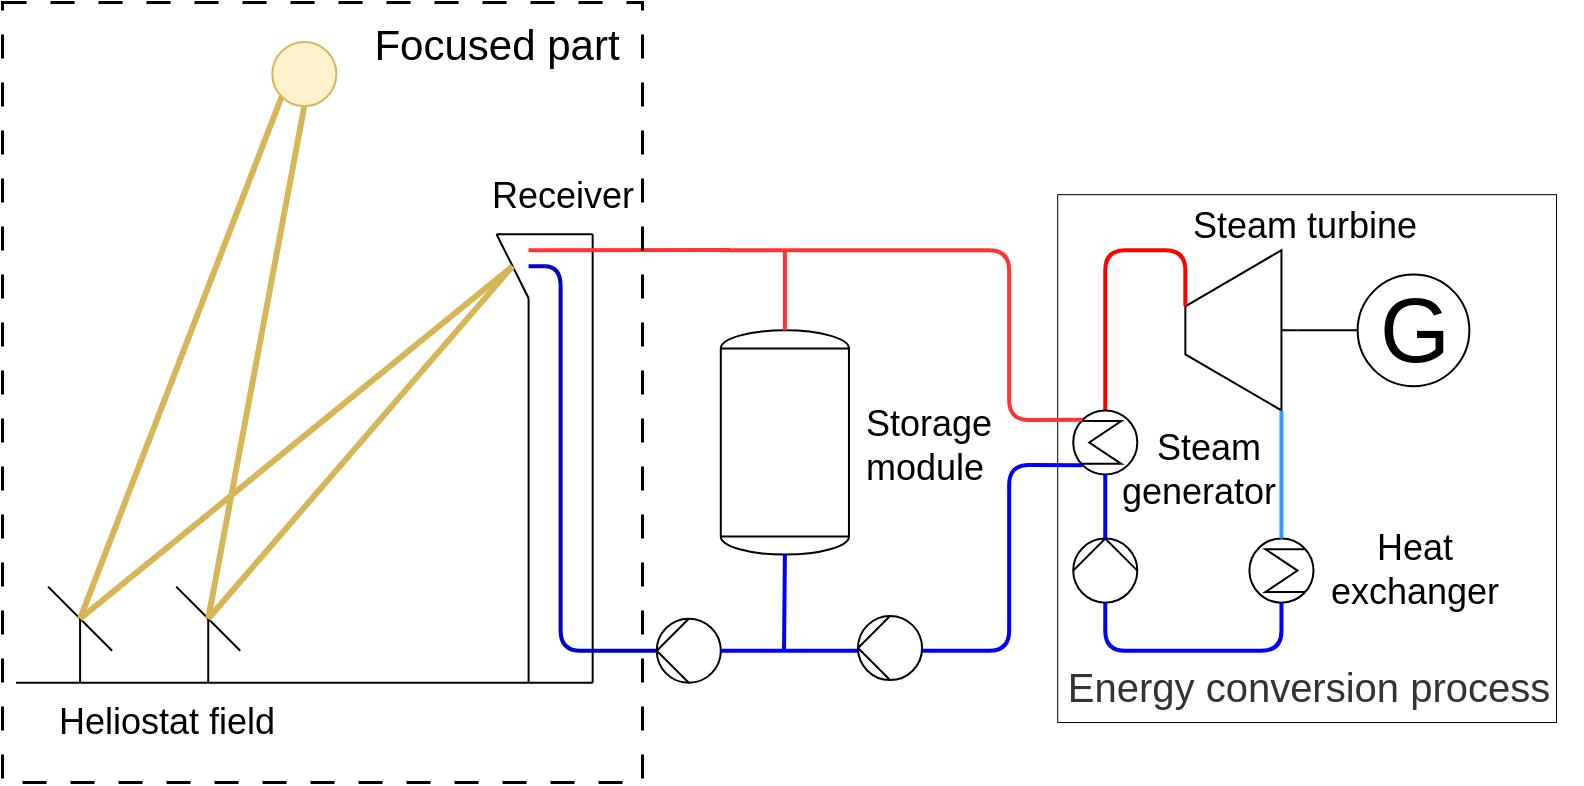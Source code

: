 <mxfile version="21.2.1" type="device" pages="6">
  <diagram id="HHjFE9T_wZzRLHo8KW2E" name="Page-1">
    <mxGraphModel dx="1114" dy="709" grid="1" gridSize="10" guides="1" tooltips="1" connect="1" arrows="1" fold="1" page="1" pageScale="1" pageWidth="827" pageHeight="1169" math="0" shadow="0">
      <root>
        <mxCell id="0" />
        <mxCell id="1" parent="0" />
        <mxCell id="smc29aMBtQ7zo5auOftm-2" value="" style="group" parent="1" vertex="1" connectable="0">
          <mxGeometry x="43" y="160" width="782.352" height="354.579" as="geometry" />
        </mxCell>
        <mxCell id="JN9T5qWFmWq_3EIRfZcW-31" value="" style="rounded=0;whiteSpace=wrap;html=1;shadow=0;glass=0;sketch=0;fillOpacity=40;labelPosition=center;verticalLabelPosition=middle;align=center;verticalAlign=middle;fillColor=none;strokeWidth=0.5;" parent="smc29aMBtQ7zo5auOftm-2" vertex="1">
          <mxGeometry x="520.6" y="76.09" width="249.4" height="263.91" as="geometry" />
        </mxCell>
        <mxCell id="eqY88ag8e0yCG7QyMwfr-1" value="" style="endArrow=none;html=1;" parent="smc29aMBtQ7zo5auOftm-2" edge="1">
          <mxGeometry width="50" height="50" relative="1" as="geometry">
            <mxPoint y="320.37" as="sourcePoint" />
            <mxPoint x="288.333" y="320.37" as="targetPoint" />
          </mxGeometry>
        </mxCell>
        <mxCell id="eqY88ag8e0yCG7QyMwfr-4" value="" style="group" parent="smc29aMBtQ7zo5auOftm-2" vertex="1" connectable="0">
          <mxGeometry x="16.019" y="272.315" width="32.037" height="48.056" as="geometry" />
        </mxCell>
        <mxCell id="eqY88ag8e0yCG7QyMwfr-2" value="" style="endArrow=none;html=1;" parent="eqY88ag8e0yCG7QyMwfr-4" edge="1">
          <mxGeometry width="50" height="50" relative="1" as="geometry">
            <mxPoint x="16.019" y="48.056" as="sourcePoint" />
            <mxPoint x="16.019" y="16.019" as="targetPoint" />
          </mxGeometry>
        </mxCell>
        <mxCell id="eqY88ag8e0yCG7QyMwfr-3" value="" style="endArrow=none;html=1;" parent="eqY88ag8e0yCG7QyMwfr-4" edge="1">
          <mxGeometry width="50" height="50" relative="1" as="geometry">
            <mxPoint x="32.037" y="32.037" as="sourcePoint" />
            <mxPoint as="targetPoint" />
          </mxGeometry>
        </mxCell>
        <mxCell id="eqY88ag8e0yCG7QyMwfr-5" value="" style="group" parent="smc29aMBtQ7zo5auOftm-2" vertex="1" connectable="0">
          <mxGeometry x="80.093" y="272.315" width="32.037" height="48.056" as="geometry" />
        </mxCell>
        <mxCell id="eqY88ag8e0yCG7QyMwfr-6" value="" style="endArrow=none;html=1;" parent="eqY88ag8e0yCG7QyMwfr-5" edge="1">
          <mxGeometry width="50" height="50" relative="1" as="geometry">
            <mxPoint x="16.019" y="48.056" as="sourcePoint" />
            <mxPoint x="16.019" y="16.019" as="targetPoint" />
          </mxGeometry>
        </mxCell>
        <mxCell id="eqY88ag8e0yCG7QyMwfr-7" value="" style="endArrow=none;html=1;" parent="eqY88ag8e0yCG7QyMwfr-5" edge="1">
          <mxGeometry width="50" height="50" relative="1" as="geometry">
            <mxPoint x="32.037" y="32.037" as="sourcePoint" />
            <mxPoint as="targetPoint" />
          </mxGeometry>
        </mxCell>
        <mxCell id="eqY88ag8e0yCG7QyMwfr-24" value="" style="endArrow=none;html=1;" parent="smc29aMBtQ7zo5auOftm-2" edge="1">
          <mxGeometry width="50" height="50" relative="1" as="geometry">
            <mxPoint x="256.296" y="320.37" as="sourcePoint" />
            <mxPoint x="256.296" y="128.148" as="targetPoint" />
          </mxGeometry>
        </mxCell>
        <mxCell id="eqY88ag8e0yCG7QyMwfr-25" value="" style="endArrow=none;html=1;" parent="smc29aMBtQ7zo5auOftm-2" edge="1">
          <mxGeometry width="50" height="50" relative="1" as="geometry">
            <mxPoint x="240.278" y="96.111" as="sourcePoint" />
            <mxPoint x="256.296" y="128.148" as="targetPoint" />
          </mxGeometry>
        </mxCell>
        <mxCell id="eqY88ag8e0yCG7QyMwfr-26" value="" style="endArrow=none;html=1;" parent="smc29aMBtQ7zo5auOftm-2" edge="1">
          <mxGeometry width="50" height="50" relative="1" as="geometry">
            <mxPoint x="240.278" y="96.111" as="sourcePoint" />
            <mxPoint x="288.333" y="96.111" as="targetPoint" />
          </mxGeometry>
        </mxCell>
        <mxCell id="eqY88ag8e0yCG7QyMwfr-27" value="" style="endArrow=none;html=1;" parent="smc29aMBtQ7zo5auOftm-2" edge="1">
          <mxGeometry width="50" height="50" relative="1" as="geometry">
            <mxPoint x="288.333" y="320.37" as="sourcePoint" />
            <mxPoint x="288.333" y="96.111" as="targetPoint" />
          </mxGeometry>
        </mxCell>
        <mxCell id="eqY88ag8e0yCG7QyMwfr-28" value="" style="endArrow=none;html=1;entryX=0;entryY=1;entryDx=0;entryDy=0;strokeColor=#d6b656;strokeWidth=3;fillColor=#fff2cc;" parent="smc29aMBtQ7zo5auOftm-2" target="eqY88ag8e0yCG7QyMwfr-9" edge="1">
          <mxGeometry width="50" height="50" relative="1" as="geometry">
            <mxPoint x="32.037" y="288.333" as="sourcePoint" />
            <mxPoint x="264.305" y="120.139" as="targetPoint" />
          </mxGeometry>
        </mxCell>
        <mxCell id="eqY88ag8e0yCG7QyMwfr-29" value="" style="endArrow=none;html=1;strokeColor=#d6b656;strokeWidth=3;fillColor=#fff2cc;" parent="smc29aMBtQ7zo5auOftm-2" edge="1">
          <mxGeometry width="50" height="50" relative="1" as="geometry">
            <mxPoint x="32.037" y="288.333" as="sourcePoint" />
            <mxPoint x="248.287" y="112.13" as="targetPoint" />
          </mxGeometry>
        </mxCell>
        <mxCell id="eqY88ag8e0yCG7QyMwfr-30" value="" style="endArrow=none;html=1;entryX=0.5;entryY=1;entryDx=0;entryDy=0;strokeColor=#d6b656;strokeWidth=3;fillColor=#fff2cc;" parent="smc29aMBtQ7zo5auOftm-2" target="eqY88ag8e0yCG7QyMwfr-9" edge="1">
          <mxGeometry width="50" height="50" relative="1" as="geometry">
            <mxPoint x="96.111" y="288.333" as="sourcePoint" />
            <mxPoint x="140.849" y="35.355" as="targetPoint" />
          </mxGeometry>
        </mxCell>
        <mxCell id="eqY88ag8e0yCG7QyMwfr-31" value="" style="endArrow=none;html=1;strokeColor=#d6b656;strokeWidth=3;fillColor=#fff2cc;" parent="smc29aMBtQ7zo5auOftm-2" edge="1">
          <mxGeometry width="50" height="50" relative="1" as="geometry">
            <mxPoint x="96.111" y="288.333" as="sourcePoint" />
            <mxPoint x="248.287" y="112.13" as="targetPoint" />
          </mxGeometry>
        </mxCell>
        <mxCell id="eqY88ag8e0yCG7QyMwfr-9" value="" style="ellipse;whiteSpace=wrap;html=1;aspect=fixed;strokeColor=#d6b656;fillColor=#fff2cc;" parent="smc29aMBtQ7zo5auOftm-2" vertex="1">
          <mxGeometry x="128.148" width="32.037" height="32.037" as="geometry" />
        </mxCell>
        <mxCell id="JN9T5qWFmWq_3EIRfZcW-2" value="" style="shape=mxgraph.pid.vessels.tank;html=1;pointerEvents=1;align=center;verticalLabelPosition=bottom;verticalAlign=top;dashed=0;fontSize=18;" parent="smc29aMBtQ7zo5auOftm-2" vertex="1">
          <mxGeometry x="352.407" y="144.167" width="64.074" height="112.13" as="geometry" />
        </mxCell>
        <mxCell id="JN9T5qWFmWq_3EIRfZcW-3" value="" style="endArrow=none;html=1;strokeWidth=2;strokeColor=#FF3333;elbow=vertical;entryX=0.5;entryY=0;entryDx=0;entryDy=0;entryPerimeter=0;endFill=0;" parent="smc29aMBtQ7zo5auOftm-2" target="JN9T5qWFmWq_3EIRfZcW-2" edge="1">
          <mxGeometry width="50" height="50" relative="1" as="geometry">
            <mxPoint x="384.444" y="104.12" as="sourcePoint" />
            <mxPoint x="544.629" y="203.764" as="targetPoint" />
          </mxGeometry>
        </mxCell>
        <mxCell id="JN9T5qWFmWq_3EIRfZcW-4" value="G" style="dashed=0;outlineConnect=0;align=center;html=1;shape=mxgraph.pid.engines.generator;fontSize=45;" parent="smc29aMBtQ7zo5auOftm-2" vertex="1">
          <mxGeometry x="670.82" y="116.24" width="55.86" height="55.86" as="geometry" />
        </mxCell>
        <mxCell id="JN9T5qWFmWq_3EIRfZcW-5" value="" style="shape=mxgraph.pid.heat_exchangers.shell_and_tube_heat_exchanger_2;html=1;pointerEvents=1;align=center;verticalLabelPosition=bottom;verticalAlign=top;dashed=0;rotation=-180;horizontal=1;" parent="smc29aMBtQ7zo5auOftm-2" vertex="1">
          <mxGeometry x="616.713" y="248.287" width="32.037" height="32.037" as="geometry" />
        </mxCell>
        <mxCell id="JN9T5qWFmWq_3EIRfZcW-7" value="" style="edgeStyle=none;rounded=0;orthogonalLoop=1;jettySize=auto;html=1;endArrow=none;endFill=0;" parent="smc29aMBtQ7zo5auOftm-2" source="JN9T5qWFmWq_3EIRfZcW-6" target="JN9T5qWFmWq_3EIRfZcW-4" edge="1">
          <mxGeometry relative="1" as="geometry" />
        </mxCell>
        <mxCell id="JN9T5qWFmWq_3EIRfZcW-6" value="" style="verticalLabelPosition=top;align=center;dashed=0;html=1;verticalAlign=bottom;shape=mxgraph.pid.engines.turbine;labelPosition=center;fontSize=11;" parent="smc29aMBtQ7zo5auOftm-2" vertex="1">
          <mxGeometry x="584.676" y="104.12" width="56.065" height="80.093" as="geometry" />
        </mxCell>
        <mxCell id="JN9T5qWFmWq_3EIRfZcW-12" value="" style="endArrow=none;html=1;strokeWidth=2;elbow=vertical;endFill=0;strokeColor=#3399FF;entryX=0.5;entryY=1;entryDx=0;entryDy=0;entryPerimeter=0;" parent="smc29aMBtQ7zo5auOftm-2" target="JN9T5qWFmWq_3EIRfZcW-5" edge="1">
          <mxGeometry width="50" height="50" relative="1" as="geometry">
            <mxPoint x="632.731" y="184.213" as="sourcePoint" />
            <mxPoint x="632.731" y="248.287" as="targetPoint" />
          </mxGeometry>
        </mxCell>
        <mxCell id="JN9T5qWFmWq_3EIRfZcW-14" value="" style="shape=mxgraph.pid.pumps_-_din.hydraulic;html=1;pointerEvents=1;align=center;verticalLabelPosition=bottom;verticalAlign=top;dashed=0;rotation=0;" parent="smc29aMBtQ7zo5auOftm-2" vertex="1">
          <mxGeometry x="528.611" y="248.287" width="32.037" height="32.037" as="geometry" />
        </mxCell>
        <mxCell id="JN9T5qWFmWq_3EIRfZcW-15" value="" style="endArrow=none;html=1;strokeWidth=2;elbow=vertical;endFill=0;exitX=0.5;exitY=0;exitDx=0;exitDy=0;exitPerimeter=0;strokeColor=#0000FF;entryX=0.5;entryY=1;entryDx=0;entryDy=0;entryPerimeter=0;" parent="smc29aMBtQ7zo5auOftm-2" source="JN9T5qWFmWq_3EIRfZcW-5" target="JN9T5qWFmWq_3EIRfZcW-14" edge="1">
          <mxGeometry width="50" height="50" relative="1" as="geometry">
            <mxPoint x="632.731" y="296.343" as="sourcePoint" />
            <mxPoint x="496.574" y="328.38" as="targetPoint" />
            <Array as="points">
              <mxPoint x="632.731" y="304.352" />
              <mxPoint x="544.629" y="304.352" />
            </Array>
          </mxGeometry>
        </mxCell>
        <mxCell id="JN9T5qWFmWq_3EIRfZcW-24" style="edgeStyle=none;rounded=1;orthogonalLoop=1;jettySize=auto;html=1;entryX=0;entryY=0.35;entryDx=0;entryDy=0;entryPerimeter=0;endArrow=none;endFill=0;strokeWidth=2;strokeColor=#FF0000;" parent="smc29aMBtQ7zo5auOftm-2" source="JN9T5qWFmWq_3EIRfZcW-19" target="JN9T5qWFmWq_3EIRfZcW-6" edge="1">
          <mxGeometry relative="1" as="geometry">
            <Array as="points">
              <mxPoint x="544.629" y="104.12" />
              <mxPoint x="584.676" y="104.12" />
            </Array>
          </mxGeometry>
        </mxCell>
        <mxCell id="JN9T5qWFmWq_3EIRfZcW-19" value="" style="shape=mxgraph.pid.heat_exchangers.shell_and_tube_heat_exchanger_2;html=1;pointerEvents=1;align=right;verticalLabelPosition=middle;verticalAlign=middle;dashed=0;rotation=0;labelPosition=left;fontSize=11;" parent="smc29aMBtQ7zo5auOftm-2" vertex="1">
          <mxGeometry x="528.611" y="184.213" width="32.037" height="32.037" as="geometry" />
        </mxCell>
        <mxCell id="JN9T5qWFmWq_3EIRfZcW-23" value="" style="edgeStyle=none;rounded=0;orthogonalLoop=1;jettySize=auto;html=1;endArrow=none;endFill=0;strokeColor=#0000FF;strokeWidth=2;" parent="smc29aMBtQ7zo5auOftm-2" source="JN9T5qWFmWq_3EIRfZcW-14" target="JN9T5qWFmWq_3EIRfZcW-19" edge="1">
          <mxGeometry relative="1" as="geometry" />
        </mxCell>
        <mxCell id="JN9T5qWFmWq_3EIRfZcW-26" style="edgeStyle=none;rounded=1;orthogonalLoop=1;jettySize=auto;html=1;endArrow=none;endFill=0;strokeWidth=2;strokeColor=#0000CC;" parent="smc29aMBtQ7zo5auOftm-2" source="JN9T5qWFmWq_3EIRfZcW-20" edge="1">
          <mxGeometry relative="1" as="geometry">
            <mxPoint x="256.296" y="112.13" as="targetPoint" />
            <Array as="points">
              <mxPoint x="272.315" y="304.352" />
              <mxPoint x="272.315" y="112.13" />
            </Array>
          </mxGeometry>
        </mxCell>
        <mxCell id="JN9T5qWFmWq_3EIRfZcW-20" value="" style="shape=mxgraph.pid.pumps_-_din.hydraulic;html=1;pointerEvents=1;align=center;verticalLabelPosition=bottom;verticalAlign=top;dashed=0;rotation=-90;fontFamily=Helvetica;horizontal=1;" parent="smc29aMBtQ7zo5auOftm-2" vertex="1">
          <mxGeometry x="320.37" y="288.333" width="32.037" height="32.037" as="geometry" />
        </mxCell>
        <mxCell id="JN9T5qWFmWq_3EIRfZcW-22" value="" style="endArrow=none;html=1;strokeWidth=2;strokeColor=#FF3333;elbow=vertical;" parent="smc29aMBtQ7zo5auOftm-2" edge="1">
          <mxGeometry width="50" height="50" relative="1" as="geometry">
            <mxPoint x="256.296" y="104.12" as="sourcePoint" />
            <mxPoint x="357" y="104" as="targetPoint" />
            <Array as="points" />
          </mxGeometry>
        </mxCell>
        <mxCell id="JN9T5qWFmWq_3EIRfZcW-8" value="" style="endArrow=none;html=1;strokeWidth=2;strokeColor=#FF3333;elbow=vertical;entryX=0.145;entryY=0.145;entryDx=0;entryDy=0;entryPerimeter=0;" parent="smc29aMBtQ7zo5auOftm-2" target="JN9T5qWFmWq_3EIRfZcW-19" edge="1">
          <mxGeometry width="50" height="50" relative="1" as="geometry">
            <mxPoint x="352.407" y="104.12" as="sourcePoint" />
            <mxPoint x="528.611" y="104.12" as="targetPoint" />
            <Array as="points">
              <mxPoint x="496.574" y="104.12" />
              <mxPoint x="496.574" y="189.019" />
            </Array>
          </mxGeometry>
        </mxCell>
        <mxCell id="JN9T5qWFmWq_3EIRfZcW-25" value="" style="edgeStyle=none;rounded=1;orthogonalLoop=1;jettySize=auto;html=1;endArrow=none;endFill=0;strokeColor=#0000FF;strokeWidth=2;entryX=0.145;entryY=0.855;entryDx=0;entryDy=0;entryPerimeter=0;exitX=0.5;exitY=1;exitDx=0;exitDy=0;exitPerimeter=0;" parent="smc29aMBtQ7zo5auOftm-2" source="JN9T5qWFmWq_3EIRfZcW-20" target="JN9T5qWFmWq_3EIRfZcW-19" edge="1">
          <mxGeometry relative="1" as="geometry">
            <mxPoint x="448.518" y="304.352" as="sourcePoint" />
            <mxPoint x="552.639" y="224.259" as="targetPoint" />
            <Array as="points">
              <mxPoint x="496.574" y="304.352" />
              <mxPoint x="496.574" y="211.444" />
            </Array>
          </mxGeometry>
        </mxCell>
        <mxCell id="JN9T5qWFmWq_3EIRfZcW-29" value="Heat &lt;br&gt;exchanger" style="text;html=1;align=center;verticalAlign=middle;resizable=0;points=[];autosize=1;fontSize=18;fontFamily=Helvetica;" parent="smc29aMBtQ7zo5auOftm-2" vertex="1">
          <mxGeometry x="648.752" y="239.305" width="100" height="50" as="geometry" />
        </mxCell>
        <mxCell id="JN9T5qWFmWq_3EIRfZcW-30" value="Steam turbine" style="text;html=1;align=center;verticalAlign=middle;resizable=0;points=[];autosize=1;fontSize=18;fontFamily=Helvetica;" parent="smc29aMBtQ7zo5auOftm-2" vertex="1">
          <mxGeometry x="579.481" y="77.093" width="130" height="30" as="geometry" />
        </mxCell>
        <mxCell id="JN9T5qWFmWq_3EIRfZcW-32" value="&lt;span style=&quot;color: rgb(51, 51, 51); font-size: 20px;&quot;&gt;Energy conversion process&lt;/span&gt;" style="text;html=1;align=center;verticalAlign=middle;resizable=0;points=[];autosize=1;fontSize=20;fontFamily=Helvetica;" parent="smc29aMBtQ7zo5auOftm-2" vertex="1">
          <mxGeometry x="520.605" y="308.391" width="251" height="28" as="geometry" />
        </mxCell>
        <mxCell id="JN9T5qWFmWq_3EIRfZcW-33" value="&lt;span style=&quot;font-size: 18px; text-align: right;&quot;&gt;Steam &lt;br style=&quot;font-size: 18px;&quot;&gt;generator&amp;nbsp;&amp;nbsp;&lt;/span&gt;" style="text;html=1;align=center;verticalAlign=middle;resizable=0;points=[];autosize=1;fontSize=18;fontFamily=Helvetica;" parent="smc29aMBtQ7zo5auOftm-2" vertex="1">
          <mxGeometry x="545.744" y="189.303" width="100" height="50" as="geometry" />
        </mxCell>
        <mxCell id="JN9T5qWFmWq_3EIRfZcW-34" value="Receiver" style="text;html=1;align=center;verticalAlign=middle;resizable=0;points=[];autosize=1;fontSize=18;fontFamily=Helvetica;" parent="smc29aMBtQ7zo5auOftm-2" vertex="1">
          <mxGeometry x="228.273" y="62.098" width="90" height="30" as="geometry" />
        </mxCell>
        <mxCell id="JN9T5qWFmWq_3EIRfZcW-35" value="Heliostat field" style="text;html=1;align=center;verticalAlign=middle;resizable=0;points=[];autosize=1;fontSize=18;fontFamily=Helvetica;" parent="smc29aMBtQ7zo5auOftm-2" vertex="1">
          <mxGeometry x="14.625" y="324.579" width="120" height="30" as="geometry" />
        </mxCell>
        <mxCell id="sOYt-EQwtfK7fzC5UcN0-1" value="&lt;span style=&quot;color: rgb(0 , 0 , 0) ; font-family: &amp;#34;helvetica&amp;#34; ; font-size: 18px ; font-style: normal ; font-weight: 400 ; letter-spacing: normal ; text-align: center ; text-indent: 0px ; text-transform: none ; word-spacing: 0px ; display: inline ; float: none&quot;&gt;Storage &lt;br&gt;module&lt;/span&gt;" style="text;whiteSpace=wrap;html=1;" parent="smc29aMBtQ7zo5auOftm-2" vertex="1">
          <mxGeometry x="423" y="173.84" width="63.52" height="52.78" as="geometry" />
        </mxCell>
        <mxCell id="sOYt-EQwtfK7fzC5UcN0-3" value="" style="endArrow=none;html=1;entryX=0.5;entryY=1;entryDx=0;entryDy=0;entryPerimeter=0;strokeColor=#0000FF;strokeWidth=2;endFill=0;" parent="1" target="JN9T5qWFmWq_3EIRfZcW-2" edge="1">
          <mxGeometry width="50" height="50" relative="1" as="geometry">
            <mxPoint x="427" y="465" as="sourcePoint" />
            <mxPoint x="450" y="530" as="targetPoint" />
          </mxGeometry>
        </mxCell>
        <mxCell id="-xv3toSJLzDNIgo4-fGH-1" value="" style="shape=mxgraph.pid.pumps_-_din.hydraulic;html=1;pointerEvents=1;align=center;verticalLabelPosition=bottom;verticalAlign=top;dashed=0;rotation=-90;fontFamily=Helvetica;horizontal=1;" parent="1" vertex="1">
          <mxGeometry x="464.0" y="447.003" width="32.037" height="32.037" as="geometry" />
        </mxCell>
        <mxCell id="-OfeaD8zfU0LRMLWXlue-1" value="" style="rounded=0;whiteSpace=wrap;html=1;fillColor=none;dashed=1;dashPattern=8 8;strokeWidth=1.5;" vertex="1" parent="1">
          <mxGeometry x="36" y="140" width="320" height="390" as="geometry" />
        </mxCell>
        <mxCell id="-OfeaD8zfU0LRMLWXlue-3" value="&lt;font style=&quot;font-size: 21px;&quot;&gt;Focused part&lt;/font&gt;" style="text;html=1;align=center;verticalAlign=middle;resizable=0;points=[];autosize=1;fontSize=18;fontFamily=Helvetica;" vertex="1" parent="1">
          <mxGeometry x="207.625" y="140.579" width="150" height="40" as="geometry" />
        </mxCell>
      </root>
    </mxGraphModel>
  </diagram>
  <diagram id="Ct8fKYWX1R6Si1S2deK7" name="Page-2">
    <mxGraphModel dx="1361" dy="694" grid="1" gridSize="10" guides="1" tooltips="1" connect="1" arrows="1" fold="1" page="1" pageScale="1" pageWidth="827" pageHeight="1169" math="0" shadow="0">
      <root>
        <mxCell id="_YaF-fZzF0FfQ0KDSZ8B-0" />
        <mxCell id="_YaF-fZzF0FfQ0KDSZ8B-1" parent="_YaF-fZzF0FfQ0KDSZ8B-0" />
        <mxCell id="_YaF-fZzF0FfQ0KDSZ8B-2" value="" style="group" parent="_YaF-fZzF0FfQ0KDSZ8B-1" vertex="1" connectable="0">
          <mxGeometry x="43" y="160" width="782.352" height="354.579" as="geometry" />
        </mxCell>
        <mxCell id="_YaF-fZzF0FfQ0KDSZ8B-3" value="" style="rounded=0;whiteSpace=wrap;html=1;shadow=0;glass=0;sketch=0;fillOpacity=40;labelPosition=center;verticalLabelPosition=middle;align=center;verticalAlign=middle;dashed=1;strokeColor=none;noLabel=1;fontColor=none;" parent="_YaF-fZzF0FfQ0KDSZ8B-2" vertex="1">
          <mxGeometry x="520.6" y="76.09" width="249.4" height="263.91" as="geometry" />
        </mxCell>
        <mxCell id="_YaF-fZzF0FfQ0KDSZ8B-4" value="" style="endArrow=none;html=1;" parent="_YaF-fZzF0FfQ0KDSZ8B-2" edge="1">
          <mxGeometry width="50" height="50" relative="1" as="geometry">
            <mxPoint y="320.37" as="sourcePoint" />
            <mxPoint x="288.333" y="320.37" as="targetPoint" />
          </mxGeometry>
        </mxCell>
        <mxCell id="_YaF-fZzF0FfQ0KDSZ8B-5" value="" style="group" parent="_YaF-fZzF0FfQ0KDSZ8B-2" vertex="1" connectable="0">
          <mxGeometry x="16.019" y="272.315" width="32.037" height="48.056" as="geometry" />
        </mxCell>
        <mxCell id="_YaF-fZzF0FfQ0KDSZ8B-6" value="" style="endArrow=none;html=1;" parent="_YaF-fZzF0FfQ0KDSZ8B-5" edge="1">
          <mxGeometry width="50" height="50" relative="1" as="geometry">
            <mxPoint x="16.019" y="48.056" as="sourcePoint" />
            <mxPoint x="16.019" y="16.019" as="targetPoint" />
          </mxGeometry>
        </mxCell>
        <mxCell id="_YaF-fZzF0FfQ0KDSZ8B-7" value="" style="endArrow=none;html=1;" parent="_YaF-fZzF0FfQ0KDSZ8B-5" edge="1">
          <mxGeometry width="50" height="50" relative="1" as="geometry">
            <mxPoint x="32.037" y="32.037" as="sourcePoint" />
            <mxPoint as="targetPoint" />
          </mxGeometry>
        </mxCell>
        <mxCell id="_YaF-fZzF0FfQ0KDSZ8B-8" value="" style="group" parent="_YaF-fZzF0FfQ0KDSZ8B-2" vertex="1" connectable="0">
          <mxGeometry x="80.093" y="272.315" width="32.037" height="48.056" as="geometry" />
        </mxCell>
        <mxCell id="_YaF-fZzF0FfQ0KDSZ8B-9" value="" style="endArrow=none;html=1;" parent="_YaF-fZzF0FfQ0KDSZ8B-8" edge="1">
          <mxGeometry width="50" height="50" relative="1" as="geometry">
            <mxPoint x="16.019" y="48.056" as="sourcePoint" />
            <mxPoint x="16.019" y="16.019" as="targetPoint" />
          </mxGeometry>
        </mxCell>
        <mxCell id="_YaF-fZzF0FfQ0KDSZ8B-10" value="" style="endArrow=none;html=1;" parent="_YaF-fZzF0FfQ0KDSZ8B-8" edge="1">
          <mxGeometry width="50" height="50" relative="1" as="geometry">
            <mxPoint x="32.037" y="32.037" as="sourcePoint" />
            <mxPoint as="targetPoint" />
          </mxGeometry>
        </mxCell>
        <mxCell id="_YaF-fZzF0FfQ0KDSZ8B-11" value="" style="endArrow=none;html=1;" parent="_YaF-fZzF0FfQ0KDSZ8B-2" edge="1">
          <mxGeometry width="50" height="50" relative="1" as="geometry">
            <mxPoint x="256.296" y="320.37" as="sourcePoint" />
            <mxPoint x="256.296" y="128.148" as="targetPoint" />
          </mxGeometry>
        </mxCell>
        <mxCell id="_YaF-fZzF0FfQ0KDSZ8B-12" value="" style="endArrow=none;html=1;" parent="_YaF-fZzF0FfQ0KDSZ8B-2" edge="1">
          <mxGeometry width="50" height="50" relative="1" as="geometry">
            <mxPoint x="240.278" y="96.111" as="sourcePoint" />
            <mxPoint x="256.296" y="128.148" as="targetPoint" />
          </mxGeometry>
        </mxCell>
        <mxCell id="_YaF-fZzF0FfQ0KDSZ8B-13" value="" style="endArrow=none;html=1;" parent="_YaF-fZzF0FfQ0KDSZ8B-2" edge="1">
          <mxGeometry width="50" height="50" relative="1" as="geometry">
            <mxPoint x="240.278" y="96.111" as="sourcePoint" />
            <mxPoint x="288.333" y="96.111" as="targetPoint" />
          </mxGeometry>
        </mxCell>
        <mxCell id="_YaF-fZzF0FfQ0KDSZ8B-14" value="" style="endArrow=none;html=1;" parent="_YaF-fZzF0FfQ0KDSZ8B-2" edge="1">
          <mxGeometry width="50" height="50" relative="1" as="geometry">
            <mxPoint x="288.333" y="320.37" as="sourcePoint" />
            <mxPoint x="288.333" y="96.111" as="targetPoint" />
          </mxGeometry>
        </mxCell>
        <mxCell id="_YaF-fZzF0FfQ0KDSZ8B-15" value="" style="endArrow=none;html=1;entryX=0;entryY=1;entryDx=0;entryDy=0;strokeColor=#d6b656;strokeWidth=4;fillColor=#fff2cc;" parent="_YaF-fZzF0FfQ0KDSZ8B-2" target="_YaF-fZzF0FfQ0KDSZ8B-19" edge="1">
          <mxGeometry width="50" height="50" relative="1" as="geometry">
            <mxPoint x="32.037" y="288.333" as="sourcePoint" />
            <mxPoint x="264.305" y="120.139" as="targetPoint" />
          </mxGeometry>
        </mxCell>
        <mxCell id="_YaF-fZzF0FfQ0KDSZ8B-16" value="" style="endArrow=none;html=1;strokeColor=#d6b656;strokeWidth=3;fillColor=#fff2cc;" parent="_YaF-fZzF0FfQ0KDSZ8B-2" edge="1">
          <mxGeometry width="50" height="50" relative="1" as="geometry">
            <mxPoint x="32.037" y="288.333" as="sourcePoint" />
            <mxPoint x="248.287" y="112.13" as="targetPoint" />
          </mxGeometry>
        </mxCell>
        <mxCell id="_YaF-fZzF0FfQ0KDSZ8B-17" value="" style="endArrow=none;html=1;entryX=0.5;entryY=1;entryDx=0;entryDy=0;strokeColor=#d6b656;strokeWidth=4;fillColor=#fff2cc;" parent="_YaF-fZzF0FfQ0KDSZ8B-2" target="_YaF-fZzF0FfQ0KDSZ8B-19" edge="1">
          <mxGeometry width="50" height="50" relative="1" as="geometry">
            <mxPoint x="96.111" y="288.333" as="sourcePoint" />
            <mxPoint x="140.849" y="35.355" as="targetPoint" />
          </mxGeometry>
        </mxCell>
        <mxCell id="_YaF-fZzF0FfQ0KDSZ8B-18" value="" style="endArrow=none;html=1;strokeColor=#d6b656;strokeWidth=3;fillColor=#fff2cc;" parent="_YaF-fZzF0FfQ0KDSZ8B-2" edge="1">
          <mxGeometry width="50" height="50" relative="1" as="geometry">
            <mxPoint x="96.111" y="288.333" as="sourcePoint" />
            <mxPoint x="248.287" y="112.13" as="targetPoint" />
          </mxGeometry>
        </mxCell>
        <mxCell id="_YaF-fZzF0FfQ0KDSZ8B-19" value="" style="ellipse;whiteSpace=wrap;html=1;aspect=fixed;strokeColor=#d6b656;fillColor=#fff2cc;" parent="_YaF-fZzF0FfQ0KDSZ8B-2" vertex="1">
          <mxGeometry x="128.148" width="32.037" height="32.037" as="geometry" />
        </mxCell>
        <mxCell id="_YaF-fZzF0FfQ0KDSZ8B-20" value="" style="shape=mxgraph.pid.vessels.tank;html=1;pointerEvents=1;align=center;verticalLabelPosition=bottom;verticalAlign=top;dashed=0;fontSize=18;strokeColor=none;noLabel=1;fontColor=none;" parent="_YaF-fZzF0FfQ0KDSZ8B-2" vertex="1">
          <mxGeometry x="352.407" y="144.167" width="64.074" height="112.13" as="geometry" />
        </mxCell>
        <mxCell id="_YaF-fZzF0FfQ0KDSZ8B-21" value="" style="endArrow=none;html=1;strokeWidth=2;elbow=vertical;entryX=0.5;entryY=0;entryDx=0;entryDy=0;entryPerimeter=0;endFill=0;strokeColor=none;noLabel=1;fontColor=none;" parent="_YaF-fZzF0FfQ0KDSZ8B-2" target="_YaF-fZzF0FfQ0KDSZ8B-20" edge="1">
          <mxGeometry width="50" height="50" relative="1" as="geometry">
            <mxPoint x="384.444" y="104.12" as="sourcePoint" />
            <mxPoint x="544.629" y="203.764" as="targetPoint" />
          </mxGeometry>
        </mxCell>
        <mxCell id="_YaF-fZzF0FfQ0KDSZ8B-22" value="G" style="dashed=0;outlineConnect=0;align=center;html=1;shape=mxgraph.pid.engines.generator;fontSize=45;strokeColor=none;noLabel=1;fontColor=none;" parent="_YaF-fZzF0FfQ0KDSZ8B-2" vertex="1">
          <mxGeometry x="670.82" y="116.24" width="55.86" height="55.86" as="geometry" />
        </mxCell>
        <mxCell id="_YaF-fZzF0FfQ0KDSZ8B-23" value="" style="shape=mxgraph.pid.heat_exchangers.shell_and_tube_heat_exchanger_2;html=1;pointerEvents=1;align=center;verticalLabelPosition=bottom;verticalAlign=top;dashed=0;rotation=-180;horizontal=1;strokeColor=none;noLabel=1;fontColor=none;" parent="_YaF-fZzF0FfQ0KDSZ8B-2" vertex="1">
          <mxGeometry x="616.713" y="248.287" width="32.037" height="32.037" as="geometry" />
        </mxCell>
        <mxCell id="_YaF-fZzF0FfQ0KDSZ8B-24" value="" style="edgeStyle=none;rounded=0;orthogonalLoop=1;jettySize=auto;html=1;endArrow=none;endFill=0;strokeColor=none;noLabel=1;fontColor=none;" parent="_YaF-fZzF0FfQ0KDSZ8B-2" source="_YaF-fZzF0FfQ0KDSZ8B-25" target="_YaF-fZzF0FfQ0KDSZ8B-22" edge="1">
          <mxGeometry relative="1" as="geometry" />
        </mxCell>
        <mxCell id="_YaF-fZzF0FfQ0KDSZ8B-25" value="" style="verticalLabelPosition=top;align=center;dashed=0;html=1;verticalAlign=bottom;shape=mxgraph.pid.engines.turbine;labelPosition=center;fontSize=11;strokeColor=none;noLabel=1;fontColor=none;" parent="_YaF-fZzF0FfQ0KDSZ8B-2" vertex="1">
          <mxGeometry x="584.676" y="104.12" width="56.065" height="80.093" as="geometry" />
        </mxCell>
        <mxCell id="_YaF-fZzF0FfQ0KDSZ8B-26" value="" style="endArrow=none;html=1;strokeWidth=2;elbow=vertical;endFill=0;entryX=0.5;entryY=1;entryDx=0;entryDy=0;entryPerimeter=0;strokeColor=none;noLabel=1;fontColor=none;" parent="_YaF-fZzF0FfQ0KDSZ8B-2" target="_YaF-fZzF0FfQ0KDSZ8B-23" edge="1">
          <mxGeometry width="50" height="50" relative="1" as="geometry">
            <mxPoint x="632.731" y="184.213" as="sourcePoint" />
            <mxPoint x="632.731" y="248.287" as="targetPoint" />
          </mxGeometry>
        </mxCell>
        <mxCell id="_YaF-fZzF0FfQ0KDSZ8B-27" value="" style="shape=mxgraph.pid.pumps_-_din.hydraulic;html=1;pointerEvents=1;align=center;verticalLabelPosition=bottom;verticalAlign=top;dashed=0;rotation=0;strokeColor=none;noLabel=1;fontColor=none;" parent="_YaF-fZzF0FfQ0KDSZ8B-2" vertex="1">
          <mxGeometry x="528.611" y="248.287" width="32.037" height="32.037" as="geometry" />
        </mxCell>
        <mxCell id="_YaF-fZzF0FfQ0KDSZ8B-28" value="" style="endArrow=none;html=1;strokeWidth=2;elbow=vertical;endFill=0;exitX=0.5;exitY=0;exitDx=0;exitDy=0;exitPerimeter=0;entryX=0.5;entryY=1;entryDx=0;entryDy=0;entryPerimeter=0;strokeColor=none;noLabel=1;fontColor=none;" parent="_YaF-fZzF0FfQ0KDSZ8B-2" source="_YaF-fZzF0FfQ0KDSZ8B-23" target="_YaF-fZzF0FfQ0KDSZ8B-27" edge="1">
          <mxGeometry width="50" height="50" relative="1" as="geometry">
            <mxPoint x="632.731" y="296.343" as="sourcePoint" />
            <mxPoint x="496.574" y="328.38" as="targetPoint" />
            <Array as="points">
              <mxPoint x="632.731" y="304.352" />
              <mxPoint x="544.629" y="304.352" />
            </Array>
          </mxGeometry>
        </mxCell>
        <mxCell id="_YaF-fZzF0FfQ0KDSZ8B-29" style="edgeStyle=none;rounded=1;orthogonalLoop=1;jettySize=auto;html=1;entryX=0;entryY=0.35;entryDx=0;entryDy=0;entryPerimeter=0;endArrow=none;endFill=0;strokeWidth=2;strokeColor=none;noLabel=1;fontColor=none;" parent="_YaF-fZzF0FfQ0KDSZ8B-2" source="_YaF-fZzF0FfQ0KDSZ8B-30" target="_YaF-fZzF0FfQ0KDSZ8B-25" edge="1">
          <mxGeometry relative="1" as="geometry">
            <Array as="points">
              <mxPoint x="544.629" y="104.12" />
              <mxPoint x="584.676" y="104.12" />
            </Array>
          </mxGeometry>
        </mxCell>
        <mxCell id="_YaF-fZzF0FfQ0KDSZ8B-30" value="" style="shape=mxgraph.pid.heat_exchangers.shell_and_tube_heat_exchanger_2;html=1;pointerEvents=1;align=right;verticalLabelPosition=middle;verticalAlign=middle;dashed=0;rotation=0;labelPosition=left;fontSize=11;strokeColor=none;noLabel=1;fontColor=none;" parent="_YaF-fZzF0FfQ0KDSZ8B-2" vertex="1">
          <mxGeometry x="528.611" y="184.213" width="32.037" height="32.037" as="geometry" />
        </mxCell>
        <mxCell id="_YaF-fZzF0FfQ0KDSZ8B-31" value="" style="edgeStyle=none;rounded=0;orthogonalLoop=1;jettySize=auto;html=1;endArrow=none;endFill=0;strokeWidth=2;strokeColor=none;noLabel=1;fontColor=none;" parent="_YaF-fZzF0FfQ0KDSZ8B-2" source="_YaF-fZzF0FfQ0KDSZ8B-27" target="_YaF-fZzF0FfQ0KDSZ8B-30" edge="1">
          <mxGeometry relative="1" as="geometry" />
        </mxCell>
        <mxCell id="_YaF-fZzF0FfQ0KDSZ8B-33" value="" style="shape=mxgraph.pid.pumps_-_din.hydraulic;html=1;pointerEvents=1;align=center;verticalLabelPosition=bottom;verticalAlign=top;dashed=0;rotation=-90;fontFamily=Helvetica;horizontal=1;strokeColor=none;noLabel=1;fontColor=none;" parent="_YaF-fZzF0FfQ0KDSZ8B-2" vertex="1">
          <mxGeometry x="320.37" y="288.333" width="32.037" height="32.037" as="geometry" />
        </mxCell>
        <mxCell id="_YaF-fZzF0FfQ0KDSZ8B-34" value="" style="shape=mxgraph.pid.pumps_-_din.hydraulic;html=1;pointerEvents=1;align=right;verticalLabelPosition=middle;verticalAlign=bottom;dashed=0;rotation=90;labelPosition=left;horizontal=0;strokeColor=none;noLabel=1;fontColor=none;" parent="_YaF-fZzF0FfQ0KDSZ8B-2" vertex="1">
          <mxGeometry x="320.37" y="88.102" width="32.037" height="32.037" as="geometry" />
        </mxCell>
        <mxCell id="_YaF-fZzF0FfQ0KDSZ8B-36" value="" style="endArrow=none;html=1;strokeWidth=2;elbow=vertical;entryX=0.145;entryY=0.145;entryDx=0;entryDy=0;entryPerimeter=0;strokeColor=none;noLabel=1;fontColor=none;" parent="_YaF-fZzF0FfQ0KDSZ8B-2" source="_YaF-fZzF0FfQ0KDSZ8B-34" target="_YaF-fZzF0FfQ0KDSZ8B-30" edge="1">
          <mxGeometry width="50" height="50" relative="1" as="geometry">
            <mxPoint x="256.296" y="104.12" as="sourcePoint" />
            <mxPoint x="528.611" y="104.12" as="targetPoint" />
            <Array as="points">
              <mxPoint x="496.574" y="104.12" />
              <mxPoint x="496.574" y="189.019" />
            </Array>
          </mxGeometry>
        </mxCell>
        <mxCell id="_YaF-fZzF0FfQ0KDSZ8B-37" value="" style="edgeStyle=none;rounded=1;orthogonalLoop=1;jettySize=auto;html=1;endArrow=none;endFill=0;strokeWidth=2;entryX=0.145;entryY=0.855;entryDx=0;entryDy=0;entryPerimeter=0;exitX=0.5;exitY=1;exitDx=0;exitDy=0;exitPerimeter=0;strokeColor=none;noLabel=1;fontColor=none;" parent="_YaF-fZzF0FfQ0KDSZ8B-2" source="_YaF-fZzF0FfQ0KDSZ8B-33" target="_YaF-fZzF0FfQ0KDSZ8B-30" edge="1">
          <mxGeometry relative="1" as="geometry">
            <mxPoint x="448.518" y="304.352" as="sourcePoint" />
            <mxPoint x="552.639" y="224.259" as="targetPoint" />
            <Array as="points">
              <mxPoint x="496.574" y="304.352" />
              <mxPoint x="496.574" y="211.444" />
            </Array>
          </mxGeometry>
        </mxCell>
        <mxCell id="_YaF-fZzF0FfQ0KDSZ8B-38" value="Heat &lt;br&gt;exchanger" style="text;html=1;align=center;verticalAlign=middle;resizable=0;points=[];autosize=1;fontSize=18;fontFamily=Helvetica;noLabel=1;fontColor=none;" parent="_YaF-fZzF0FfQ0KDSZ8B-2" vertex="1">
          <mxGeometry x="648.752" y="239.305" width="100" height="50" as="geometry" />
        </mxCell>
        <mxCell id="_YaF-fZzF0FfQ0KDSZ8B-39" value="Steam turbine" style="text;html=1;align=center;verticalAlign=middle;resizable=0;points=[];autosize=1;fontSize=18;fontFamily=Helvetica;noLabel=1;fontColor=none;" parent="_YaF-fZzF0FfQ0KDSZ8B-2" vertex="1">
          <mxGeometry x="579.481" y="77.093" width="130" height="30" as="geometry" />
        </mxCell>
        <mxCell id="_YaF-fZzF0FfQ0KDSZ8B-40" value="&lt;span style=&quot;font-size: 20px;&quot;&gt;Energy conversion process&lt;/span&gt;" style="text;html=1;align=center;verticalAlign=middle;resizable=0;points=[];autosize=1;fontSize=20;fontFamily=Helvetica;noLabel=1;fontColor=none;" parent="_YaF-fZzF0FfQ0KDSZ8B-2" vertex="1">
          <mxGeometry x="520.605" y="308.391" width="251" height="28" as="geometry" />
        </mxCell>
        <mxCell id="_YaF-fZzF0FfQ0KDSZ8B-41" value="&lt;span style=&quot;font-size: 18px; text-align: right;&quot;&gt;Steam &lt;br style=&quot;font-size: 18px;&quot;&gt;generator&amp;nbsp;&amp;nbsp;&lt;/span&gt;" style="text;html=1;align=center;verticalAlign=middle;resizable=0;points=[];autosize=1;fontSize=18;fontFamily=Helvetica;noLabel=1;fontColor=none;" parent="_YaF-fZzF0FfQ0KDSZ8B-2" vertex="1">
          <mxGeometry x="545.744" y="189.303" width="100" height="50" as="geometry" />
        </mxCell>
        <mxCell id="_YaF-fZzF0FfQ0KDSZ8B-42" value="Receiver" style="text;html=1;align=center;verticalAlign=middle;resizable=0;points=[];autosize=1;fontSize=18;fontFamily=Helvetica;" parent="_YaF-fZzF0FfQ0KDSZ8B-2" vertex="1">
          <mxGeometry x="228.273" y="62.098" width="90" height="30" as="geometry" />
        </mxCell>
        <mxCell id="_YaF-fZzF0FfQ0KDSZ8B-43" value="Heliostat field" style="text;html=1;align=center;verticalAlign=middle;resizable=0;points=[];autosize=1;fontSize=18;fontFamily=Helvetica;" parent="_YaF-fZzF0FfQ0KDSZ8B-2" vertex="1">
          <mxGeometry x="14.625" y="324.579" width="120" height="30" as="geometry" />
        </mxCell>
        <mxCell id="_YaF-fZzF0FfQ0KDSZ8B-44" value="&lt;span style=&quot;font-family: helvetica; font-size: 18px; font-style: normal; font-weight: 400; letter-spacing: normal; text-align: center; text-indent: 0px; text-transform: none; word-spacing: 0px; display: inline; float: none;&quot;&gt;Storage &lt;br&gt;module&lt;/span&gt;" style="text;whiteSpace=wrap;html=1;noLabel=1;fontColor=none;" parent="_YaF-fZzF0FfQ0KDSZ8B-2" vertex="1">
          <mxGeometry x="423" y="173.84" width="63.52" height="52.78" as="geometry" />
        </mxCell>
        <mxCell id="_YaF-fZzF0FfQ0KDSZ8B-45" value="" style="endArrow=none;html=1;entryX=0.5;entryY=1;entryDx=0;entryDy=0;entryPerimeter=0;strokeWidth=2;endFill=0;strokeColor=none;noLabel=1;fontColor=none;" parent="_YaF-fZzF0FfQ0KDSZ8B-1" target="_YaF-fZzF0FfQ0KDSZ8B-20" edge="1">
          <mxGeometry width="50" height="50" relative="1" as="geometry">
            <mxPoint x="427" y="465" as="sourcePoint" />
            <mxPoint x="450" y="530" as="targetPoint" />
          </mxGeometry>
        </mxCell>
      </root>
    </mxGraphModel>
  </diagram>
  <diagram name="Copy of Page-2" id="oT1xnYTEpgpk6HB1hsH4">
    <mxGraphModel dx="1180" dy="353" grid="1" gridSize="10" guides="1" tooltips="1" connect="1" arrows="1" fold="1" page="1" pageScale="1" pageWidth="827" pageHeight="1169" math="0" shadow="0">
      <root>
        <mxCell id="u-hT_1s76N1i1zyxapKe-0" />
        <mxCell id="u-hT_1s76N1i1zyxapKe-1" parent="u-hT_1s76N1i1zyxapKe-0" />
        <mxCell id="u-hT_1s76N1i1zyxapKe-66" value="" style="endArrow=none;dashed=1;html=1;" parent="u-hT_1s76N1i1zyxapKe-1" target="u-hT_1s76N1i1zyxapKe-65" edge="1">
          <mxGeometry width="50" height="50" relative="1" as="geometry">
            <mxPoint x="296" y="284" as="sourcePoint" />
            <mxPoint x="400" y="290" as="targetPoint" />
          </mxGeometry>
        </mxCell>
        <mxCell id="u-hT_1s76N1i1zyxapKe-67" value="" style="endArrow=none;dashed=1;html=1;" parent="u-hT_1s76N1i1zyxapKe-1" target="u-hT_1s76N1i1zyxapKe-44" edge="1">
          <mxGeometry width="50" height="50" relative="1" as="geometry">
            <mxPoint x="283" y="268" as="sourcePoint" />
            <mxPoint x="300" y="270" as="targetPoint" />
          </mxGeometry>
        </mxCell>
        <mxCell id="u-hT_1s76N1i1zyxapKe-4" value="" style="endArrow=none;html=1;" parent="u-hT_1s76N1i1zyxapKe-1" edge="1">
          <mxGeometry x="43" y="160" width="50" height="50" as="geometry">
            <mxPoint x="43" y="480.37" as="sourcePoint" />
            <mxPoint x="331.333" y="480.37" as="targetPoint" />
          </mxGeometry>
        </mxCell>
        <mxCell id="u-hT_1s76N1i1zyxapKe-5" value="" style="group" parent="u-hT_1s76N1i1zyxapKe-1" vertex="1" connectable="0">
          <mxGeometry x="59.019" y="432.315" width="32.037" height="48.056" as="geometry" />
        </mxCell>
        <mxCell id="u-hT_1s76N1i1zyxapKe-6" value="" style="endArrow=none;html=1;" parent="u-hT_1s76N1i1zyxapKe-5" edge="1">
          <mxGeometry width="50" height="50" relative="1" as="geometry">
            <mxPoint x="16.019" y="48.056" as="sourcePoint" />
            <mxPoint x="16.019" y="16.019" as="targetPoint" />
          </mxGeometry>
        </mxCell>
        <mxCell id="u-hT_1s76N1i1zyxapKe-7" value="" style="endArrow=none;html=1;" parent="u-hT_1s76N1i1zyxapKe-5" edge="1">
          <mxGeometry width="50" height="50" relative="1" as="geometry">
            <mxPoint x="32.037" y="32.037" as="sourcePoint" />
            <mxPoint as="targetPoint" />
          </mxGeometry>
        </mxCell>
        <mxCell id="u-hT_1s76N1i1zyxapKe-8" value="" style="group" parent="u-hT_1s76N1i1zyxapKe-1" vertex="1" connectable="0">
          <mxGeometry x="123.093" y="432.315" width="32.037" height="48.056" as="geometry" />
        </mxCell>
        <mxCell id="u-hT_1s76N1i1zyxapKe-9" value="" style="endArrow=none;html=1;" parent="u-hT_1s76N1i1zyxapKe-8" edge="1">
          <mxGeometry width="50" height="50" relative="1" as="geometry">
            <mxPoint x="16.019" y="48.056" as="sourcePoint" />
            <mxPoint x="16.019" y="16.019" as="targetPoint" />
          </mxGeometry>
        </mxCell>
        <mxCell id="u-hT_1s76N1i1zyxapKe-10" value="" style="endArrow=none;html=1;" parent="u-hT_1s76N1i1zyxapKe-8" edge="1">
          <mxGeometry width="50" height="50" relative="1" as="geometry">
            <mxPoint x="32.037" y="32.037" as="sourcePoint" />
            <mxPoint as="targetPoint" />
          </mxGeometry>
        </mxCell>
        <mxCell id="u-hT_1s76N1i1zyxapKe-11" value="" style="endArrow=none;html=1;" parent="u-hT_1s76N1i1zyxapKe-1" edge="1">
          <mxGeometry x="43" y="160" width="50" height="50" as="geometry">
            <mxPoint x="299.296" y="480.37" as="sourcePoint" />
            <mxPoint x="299.296" y="288.148" as="targetPoint" />
          </mxGeometry>
        </mxCell>
        <mxCell id="u-hT_1s76N1i1zyxapKe-12" value="" style="endArrow=none;html=1;" parent="u-hT_1s76N1i1zyxapKe-1" edge="1">
          <mxGeometry x="43" y="160" width="50" height="50" as="geometry">
            <mxPoint x="283.278" y="256.111" as="sourcePoint" />
            <mxPoint x="299.296" y="288.148" as="targetPoint" />
          </mxGeometry>
        </mxCell>
        <mxCell id="u-hT_1s76N1i1zyxapKe-13" value="" style="endArrow=none;html=1;" parent="u-hT_1s76N1i1zyxapKe-1" edge="1">
          <mxGeometry x="43" y="160" width="50" height="50" as="geometry">
            <mxPoint x="283.278" y="256.111" as="sourcePoint" />
            <mxPoint x="331.333" y="256.111" as="targetPoint" />
          </mxGeometry>
        </mxCell>
        <mxCell id="u-hT_1s76N1i1zyxapKe-14" value="" style="endArrow=none;html=1;" parent="u-hT_1s76N1i1zyxapKe-1" edge="1">
          <mxGeometry x="43" y="160" width="50" height="50" as="geometry">
            <mxPoint x="331.333" y="480.37" as="sourcePoint" />
            <mxPoint x="331.333" y="256.111" as="targetPoint" />
          </mxGeometry>
        </mxCell>
        <mxCell id="u-hT_1s76N1i1zyxapKe-15" value="" style="endArrow=none;html=1;entryX=0;entryY=1;entryDx=0;entryDy=0;strokeColor=#d6b656;strokeWidth=4;fillColor=#fff2cc;" parent="u-hT_1s76N1i1zyxapKe-1" target="u-hT_1s76N1i1zyxapKe-19" edge="1">
          <mxGeometry x="43" y="160" width="50" height="50" as="geometry">
            <mxPoint x="75.037" y="448.333" as="sourcePoint" />
            <mxPoint x="307.305" y="280.139" as="targetPoint" />
          </mxGeometry>
        </mxCell>
        <mxCell id="u-hT_1s76N1i1zyxapKe-16" value="" style="endArrow=none;html=1;strokeColor=#d6b656;strokeWidth=3;fillColor=#fff2cc;" parent="u-hT_1s76N1i1zyxapKe-1" edge="1">
          <mxGeometry x="43" y="160" width="50" height="50" as="geometry">
            <mxPoint x="75.037" y="448.333" as="sourcePoint" />
            <mxPoint x="289" y="268" as="targetPoint" />
          </mxGeometry>
        </mxCell>
        <mxCell id="u-hT_1s76N1i1zyxapKe-17" value="" style="endArrow=none;html=1;entryX=0.5;entryY=1;entryDx=0;entryDy=0;strokeColor=#d6b656;strokeWidth=4;fillColor=#fff2cc;" parent="u-hT_1s76N1i1zyxapKe-1" target="u-hT_1s76N1i1zyxapKe-19" edge="1">
          <mxGeometry x="43" y="160" width="50" height="50" as="geometry">
            <mxPoint x="139.111" y="448.333" as="sourcePoint" />
            <mxPoint x="183.849" y="195.355" as="targetPoint" />
          </mxGeometry>
        </mxCell>
        <mxCell id="u-hT_1s76N1i1zyxapKe-18" value="" style="endArrow=none;html=1;strokeColor=#d6b656;strokeWidth=3;fillColor=#fff2cc;" parent="u-hT_1s76N1i1zyxapKe-1" edge="1">
          <mxGeometry x="43" y="160" width="50" height="50" as="geometry">
            <mxPoint x="139.111" y="448.333" as="sourcePoint" />
            <mxPoint x="296" y="284" as="targetPoint" />
          </mxGeometry>
        </mxCell>
        <mxCell id="u-hT_1s76N1i1zyxapKe-19" value="" style="ellipse;whiteSpace=wrap;html=1;aspect=fixed;strokeColor=#d6b656;fillColor=#fff2cc;" parent="u-hT_1s76N1i1zyxapKe-1" vertex="1">
          <mxGeometry x="171.148" y="160" width="32.037" height="32.037" as="geometry" />
        </mxCell>
        <mxCell id="u-hT_1s76N1i1zyxapKe-40" value="Receiver" style="text;html=1;align=center;verticalAlign=middle;resizable=0;points=[];autosize=1;fontSize=18;fontFamily=Helvetica;" parent="u-hT_1s76N1i1zyxapKe-1" vertex="1">
          <mxGeometry x="271.273" y="222.098" width="90" height="30" as="geometry" />
        </mxCell>
        <mxCell id="u-hT_1s76N1i1zyxapKe-41" value="Heliostat field" style="text;html=1;align=center;verticalAlign=middle;resizable=0;points=[];autosize=1;fontSize=18;fontFamily=Helvetica;" parent="u-hT_1s76N1i1zyxapKe-1" vertex="1">
          <mxGeometry x="57.625" y="484.579" width="120" height="30" as="geometry" />
        </mxCell>
        <mxCell id="u-hT_1s76N1i1zyxapKe-44" value="Aim point 1" style="text;html=1;align=center;verticalAlign=middle;resizable=0;points=[];autosize=1;strokeColor=none;fontSize=14;" parent="u-hT_1s76N1i1zyxapKe-1" vertex="1">
          <mxGeometry x="213.19" y="197.04" width="90" height="20" as="geometry" />
        </mxCell>
        <mxCell id="u-hT_1s76N1i1zyxapKe-65" value="Aim point 2" style="text;html=1;align=center;verticalAlign=middle;resizable=0;points=[];autosize=1;strokeColor=none;fontSize=14;" parent="u-hT_1s76N1i1zyxapKe-1" vertex="1">
          <mxGeometry x="335" y="290" width="90" height="20" as="geometry" />
        </mxCell>
      </root>
    </mxGraphModel>
  </diagram>
  <diagram name="Page-3" id="R8xZdJpKkzJP1KX2sNvq">
    <mxGraphModel dx="1298" dy="388" grid="1" gridSize="10" guides="1" tooltips="1" connect="1" arrows="1" fold="1" page="1" pageScale="1" pageWidth="827" pageHeight="1169" math="0" shadow="0">
      <root>
        <mxCell id="XRNdmKMBJHXqG7lG6Hsy-0" />
        <mxCell id="XRNdmKMBJHXqG7lG6Hsy-1" parent="XRNdmKMBJHXqG7lG6Hsy-0" />
        <mxCell id="XRNdmKMBJHXqG7lG6Hsy-2" value="" style="group" parent="XRNdmKMBJHXqG7lG6Hsy-1" vertex="1" connectable="0">
          <mxGeometry x="43" y="160" width="782.352" height="354.579" as="geometry" />
        </mxCell>
        <mxCell id="XRNdmKMBJHXqG7lG6Hsy-4" value="" style="endArrow=none;html=1;" parent="XRNdmKMBJHXqG7lG6Hsy-2" edge="1">
          <mxGeometry width="50" height="50" relative="1" as="geometry">
            <mxPoint y="320.37" as="sourcePoint" />
            <mxPoint x="288.333" y="320.37" as="targetPoint" />
          </mxGeometry>
        </mxCell>
        <mxCell id="XRNdmKMBJHXqG7lG6Hsy-5" value="" style="group" parent="XRNdmKMBJHXqG7lG6Hsy-2" vertex="1" connectable="0">
          <mxGeometry x="16.019" y="272.315" width="32.037" height="48.056" as="geometry" />
        </mxCell>
        <mxCell id="XRNdmKMBJHXqG7lG6Hsy-6" value="" style="endArrow=none;html=1;" parent="XRNdmKMBJHXqG7lG6Hsy-5" edge="1">
          <mxGeometry width="50" height="50" relative="1" as="geometry">
            <mxPoint x="16.019" y="48.056" as="sourcePoint" />
            <mxPoint x="16.019" y="16.019" as="targetPoint" />
          </mxGeometry>
        </mxCell>
        <mxCell id="XRNdmKMBJHXqG7lG6Hsy-7" value="" style="endArrow=none;html=1;" parent="XRNdmKMBJHXqG7lG6Hsy-5" edge="1">
          <mxGeometry width="50" height="50" relative="1" as="geometry">
            <mxPoint x="32.037" y="32.037" as="sourcePoint" />
            <mxPoint as="targetPoint" />
          </mxGeometry>
        </mxCell>
        <mxCell id="XRNdmKMBJHXqG7lG6Hsy-8" value="" style="group" parent="XRNdmKMBJHXqG7lG6Hsy-2" vertex="1" connectable="0">
          <mxGeometry x="80.093" y="272.315" width="32.037" height="48.056" as="geometry" />
        </mxCell>
        <mxCell id="XRNdmKMBJHXqG7lG6Hsy-9" value="" style="endArrow=none;html=1;" parent="XRNdmKMBJHXqG7lG6Hsy-8" edge="1">
          <mxGeometry width="50" height="50" relative="1" as="geometry">
            <mxPoint x="16.019" y="48.056" as="sourcePoint" />
            <mxPoint x="16.019" y="16.019" as="targetPoint" />
          </mxGeometry>
        </mxCell>
        <mxCell id="XRNdmKMBJHXqG7lG6Hsy-10" value="" style="endArrow=none;html=1;" parent="XRNdmKMBJHXqG7lG6Hsy-8" edge="1">
          <mxGeometry width="50" height="50" relative="1" as="geometry">
            <mxPoint x="32.037" y="32.037" as="sourcePoint" />
            <mxPoint as="targetPoint" />
          </mxGeometry>
        </mxCell>
        <mxCell id="XRNdmKMBJHXqG7lG6Hsy-11" value="" style="endArrow=none;html=1;" parent="XRNdmKMBJHXqG7lG6Hsy-2" edge="1">
          <mxGeometry width="50" height="50" relative="1" as="geometry">
            <mxPoint x="256.296" y="320.37" as="sourcePoint" />
            <mxPoint x="256.296" y="128.148" as="targetPoint" />
          </mxGeometry>
        </mxCell>
        <mxCell id="XRNdmKMBJHXqG7lG6Hsy-12" value="" style="endArrow=none;html=1;" parent="XRNdmKMBJHXqG7lG6Hsy-2" edge="1">
          <mxGeometry width="50" height="50" relative="1" as="geometry">
            <mxPoint x="240.278" y="96.111" as="sourcePoint" />
            <mxPoint x="256.296" y="128.148" as="targetPoint" />
          </mxGeometry>
        </mxCell>
        <mxCell id="XRNdmKMBJHXqG7lG6Hsy-13" value="" style="endArrow=none;html=1;" parent="XRNdmKMBJHXqG7lG6Hsy-2" edge="1">
          <mxGeometry width="50" height="50" relative="1" as="geometry">
            <mxPoint x="240.278" y="96.111" as="sourcePoint" />
            <mxPoint x="288.333" y="96.111" as="targetPoint" />
          </mxGeometry>
        </mxCell>
        <mxCell id="XRNdmKMBJHXqG7lG6Hsy-14" value="" style="endArrow=none;html=1;" parent="XRNdmKMBJHXqG7lG6Hsy-2" edge="1">
          <mxGeometry width="50" height="50" relative="1" as="geometry">
            <mxPoint x="288.333" y="320.37" as="sourcePoint" />
            <mxPoint x="288.333" y="96.111" as="targetPoint" />
          </mxGeometry>
        </mxCell>
        <mxCell id="XRNdmKMBJHXqG7lG6Hsy-15" value="" style="endArrow=none;html=1;entryX=0;entryY=1;entryDx=0;entryDy=0;strokeColor=#d6b656;strokeWidth=3;fillColor=#fff2cc;" parent="XRNdmKMBJHXqG7lG6Hsy-2" target="XRNdmKMBJHXqG7lG6Hsy-19" edge="1">
          <mxGeometry width="50" height="50" relative="1" as="geometry">
            <mxPoint x="32.037" y="288.333" as="sourcePoint" />
            <mxPoint x="264.305" y="120.139" as="targetPoint" />
          </mxGeometry>
        </mxCell>
        <mxCell id="XRNdmKMBJHXqG7lG6Hsy-16" value="" style="endArrow=none;html=1;strokeColor=#d6b656;strokeWidth=3;fillColor=#fff2cc;" parent="XRNdmKMBJHXqG7lG6Hsy-2" edge="1">
          <mxGeometry width="50" height="50" relative="1" as="geometry">
            <mxPoint x="32.037" y="288.333" as="sourcePoint" />
            <mxPoint x="248.287" y="112.13" as="targetPoint" />
          </mxGeometry>
        </mxCell>
        <mxCell id="XRNdmKMBJHXqG7lG6Hsy-17" value="" style="endArrow=none;html=1;entryX=0.5;entryY=1;entryDx=0;entryDy=0;strokeColor=#d6b656;strokeWidth=3;fillColor=#fff2cc;" parent="XRNdmKMBJHXqG7lG6Hsy-2" target="XRNdmKMBJHXqG7lG6Hsy-19" edge="1">
          <mxGeometry width="50" height="50" relative="1" as="geometry">
            <mxPoint x="96.111" y="288.333" as="sourcePoint" />
            <mxPoint x="140.849" y="35.355" as="targetPoint" />
          </mxGeometry>
        </mxCell>
        <mxCell id="XRNdmKMBJHXqG7lG6Hsy-18" value="" style="endArrow=none;html=1;strokeColor=#d6b656;strokeWidth=3;fillColor=#fff2cc;" parent="XRNdmKMBJHXqG7lG6Hsy-2" edge="1">
          <mxGeometry width="50" height="50" relative="1" as="geometry">
            <mxPoint x="96.111" y="288.333" as="sourcePoint" />
            <mxPoint x="248.287" y="112.13" as="targetPoint" />
          </mxGeometry>
        </mxCell>
        <mxCell id="XRNdmKMBJHXqG7lG6Hsy-19" value="" style="ellipse;whiteSpace=wrap;html=1;aspect=fixed;strokeColor=#d6b656;fillColor=#fff2cc;" parent="XRNdmKMBJHXqG7lG6Hsy-2" vertex="1">
          <mxGeometry x="128.148" width="32.037" height="32.037" as="geometry" />
        </mxCell>
        <mxCell id="XRNdmKMBJHXqG7lG6Hsy-20" value="" style="shape=mxgraph.pid.vessels.tank;html=1;pointerEvents=1;align=center;verticalLabelPosition=bottom;verticalAlign=top;dashed=0;fontSize=18;" parent="XRNdmKMBJHXqG7lG6Hsy-2" vertex="1">
          <mxGeometry x="352.407" y="144.167" width="64.074" height="112.13" as="geometry" />
        </mxCell>
        <mxCell id="XRNdmKMBJHXqG7lG6Hsy-21" value="" style="endArrow=none;html=1;strokeWidth=2;strokeColor=#FF3333;elbow=vertical;entryX=0.5;entryY=0;entryDx=0;entryDy=0;entryPerimeter=0;endFill=0;" parent="XRNdmKMBJHXqG7lG6Hsy-2" target="XRNdmKMBJHXqG7lG6Hsy-20" edge="1">
          <mxGeometry width="50" height="50" relative="1" as="geometry">
            <mxPoint x="384.444" y="104.12" as="sourcePoint" />
            <mxPoint x="544.629" y="203.764" as="targetPoint" />
          </mxGeometry>
        </mxCell>
        <mxCell id="XRNdmKMBJHXqG7lG6Hsy-22" value="G" style="dashed=0;outlineConnect=0;align=center;html=1;shape=mxgraph.pid.engines.generator;fontSize=45;" parent="XRNdmKMBJHXqG7lG6Hsy-2" vertex="1">
          <mxGeometry x="670.82" y="116.24" width="55.86" height="55.86" as="geometry" />
        </mxCell>
        <mxCell id="XRNdmKMBJHXqG7lG6Hsy-23" value="" style="shape=mxgraph.pid.heat_exchangers.shell_and_tube_heat_exchanger_2;html=1;pointerEvents=1;align=center;verticalLabelPosition=bottom;verticalAlign=top;dashed=0;rotation=-180;horizontal=1;" parent="XRNdmKMBJHXqG7lG6Hsy-2" vertex="1">
          <mxGeometry x="616.713" y="248.287" width="32.037" height="32.037" as="geometry" />
        </mxCell>
        <mxCell id="XRNdmKMBJHXqG7lG6Hsy-24" value="" style="edgeStyle=none;rounded=0;orthogonalLoop=1;jettySize=auto;html=1;endArrow=none;endFill=0;" parent="XRNdmKMBJHXqG7lG6Hsy-2" source="XRNdmKMBJHXqG7lG6Hsy-25" target="XRNdmKMBJHXqG7lG6Hsy-22" edge="1">
          <mxGeometry relative="1" as="geometry" />
        </mxCell>
        <mxCell id="XRNdmKMBJHXqG7lG6Hsy-25" value="" style="verticalLabelPosition=top;align=center;dashed=0;html=1;verticalAlign=bottom;shape=mxgraph.pid.engines.turbine;labelPosition=center;fontSize=11;" parent="XRNdmKMBJHXqG7lG6Hsy-2" vertex="1">
          <mxGeometry x="584.676" y="104.12" width="56.065" height="80.093" as="geometry" />
        </mxCell>
        <mxCell id="XRNdmKMBJHXqG7lG6Hsy-26" value="" style="endArrow=none;html=1;strokeWidth=2;elbow=vertical;endFill=0;strokeColor=#3399FF;entryX=0.5;entryY=1;entryDx=0;entryDy=0;entryPerimeter=0;" parent="XRNdmKMBJHXqG7lG6Hsy-2" target="XRNdmKMBJHXqG7lG6Hsy-23" edge="1">
          <mxGeometry width="50" height="50" relative="1" as="geometry">
            <mxPoint x="632.731" y="184.213" as="sourcePoint" />
            <mxPoint x="632.731" y="248.287" as="targetPoint" />
          </mxGeometry>
        </mxCell>
        <mxCell id="XRNdmKMBJHXqG7lG6Hsy-27" value="" style="shape=mxgraph.pid.pumps_-_din.hydraulic;html=1;pointerEvents=1;align=center;verticalLabelPosition=bottom;verticalAlign=top;dashed=0;rotation=0;" parent="XRNdmKMBJHXqG7lG6Hsy-2" vertex="1">
          <mxGeometry x="528.611" y="248.287" width="32.037" height="32.037" as="geometry" />
        </mxCell>
        <mxCell id="XRNdmKMBJHXqG7lG6Hsy-28" value="" style="endArrow=none;html=1;strokeWidth=2;elbow=vertical;endFill=0;exitX=0.5;exitY=0;exitDx=0;exitDy=0;exitPerimeter=0;strokeColor=#0000FF;entryX=0.5;entryY=1;entryDx=0;entryDy=0;entryPerimeter=0;" parent="XRNdmKMBJHXqG7lG6Hsy-2" source="XRNdmKMBJHXqG7lG6Hsy-23" target="XRNdmKMBJHXqG7lG6Hsy-27" edge="1">
          <mxGeometry width="50" height="50" relative="1" as="geometry">
            <mxPoint x="632.731" y="296.343" as="sourcePoint" />
            <mxPoint x="496.574" y="328.38" as="targetPoint" />
            <Array as="points">
              <mxPoint x="632.731" y="304.352" />
              <mxPoint x="544.629" y="304.352" />
            </Array>
          </mxGeometry>
        </mxCell>
        <mxCell id="XRNdmKMBJHXqG7lG6Hsy-29" style="edgeStyle=none;rounded=1;orthogonalLoop=1;jettySize=auto;html=1;entryX=0;entryY=0.35;entryDx=0;entryDy=0;entryPerimeter=0;endArrow=none;endFill=0;strokeWidth=2;strokeColor=#FF0000;" parent="XRNdmKMBJHXqG7lG6Hsy-2" source="XRNdmKMBJHXqG7lG6Hsy-30" target="XRNdmKMBJHXqG7lG6Hsy-25" edge="1">
          <mxGeometry relative="1" as="geometry">
            <Array as="points">
              <mxPoint x="544.629" y="104.12" />
              <mxPoint x="584.676" y="104.12" />
            </Array>
          </mxGeometry>
        </mxCell>
        <mxCell id="XRNdmKMBJHXqG7lG6Hsy-30" value="" style="shape=mxgraph.pid.heat_exchangers.shell_and_tube_heat_exchanger_2;html=1;pointerEvents=1;align=right;verticalLabelPosition=middle;verticalAlign=middle;dashed=0;rotation=0;labelPosition=left;fontSize=11;" parent="XRNdmKMBJHXqG7lG6Hsy-2" vertex="1">
          <mxGeometry x="528.611" y="184.213" width="32.037" height="32.037" as="geometry" />
        </mxCell>
        <mxCell id="XRNdmKMBJHXqG7lG6Hsy-31" value="" style="edgeStyle=none;rounded=0;orthogonalLoop=1;jettySize=auto;html=1;endArrow=none;endFill=0;strokeColor=#0000FF;strokeWidth=2;" parent="XRNdmKMBJHXqG7lG6Hsy-2" source="XRNdmKMBJHXqG7lG6Hsy-27" target="XRNdmKMBJHXqG7lG6Hsy-30" edge="1">
          <mxGeometry relative="1" as="geometry" />
        </mxCell>
        <mxCell id="XRNdmKMBJHXqG7lG6Hsy-32" style="edgeStyle=none;rounded=1;orthogonalLoop=1;jettySize=auto;html=1;endArrow=none;endFill=0;strokeWidth=2;strokeColor=#0000CC;" parent="XRNdmKMBJHXqG7lG6Hsy-2" source="XRNdmKMBJHXqG7lG6Hsy-33" edge="1">
          <mxGeometry relative="1" as="geometry">
            <mxPoint x="256.296" y="112.13" as="targetPoint" />
            <Array as="points">
              <mxPoint x="272.315" y="304.352" />
              <mxPoint x="272.315" y="112.13" />
            </Array>
          </mxGeometry>
        </mxCell>
        <mxCell id="XRNdmKMBJHXqG7lG6Hsy-33" value="" style="shape=mxgraph.pid.pumps_-_din.hydraulic;html=1;pointerEvents=1;align=center;verticalLabelPosition=bottom;verticalAlign=top;dashed=0;rotation=-90;fontFamily=Helvetica;horizontal=1;" parent="XRNdmKMBJHXqG7lG6Hsy-2" vertex="1">
          <mxGeometry x="320.37" y="288.333" width="32.037" height="32.037" as="geometry" />
        </mxCell>
        <mxCell id="XRNdmKMBJHXqG7lG6Hsy-34" value="" style="endArrow=none;html=1;strokeWidth=2;strokeColor=#FF3333;elbow=vertical;" parent="XRNdmKMBJHXqG7lG6Hsy-2" edge="1">
          <mxGeometry width="50" height="50" relative="1" as="geometry">
            <mxPoint x="256.296" y="104.12" as="sourcePoint" />
            <mxPoint x="357" y="104" as="targetPoint" />
            <Array as="points" />
          </mxGeometry>
        </mxCell>
        <mxCell id="XRNdmKMBJHXqG7lG6Hsy-35" value="" style="endArrow=none;html=1;strokeWidth=2;strokeColor=#FF3333;elbow=vertical;entryX=0.145;entryY=0.145;entryDx=0;entryDy=0;entryPerimeter=0;" parent="XRNdmKMBJHXqG7lG6Hsy-2" target="XRNdmKMBJHXqG7lG6Hsy-30" edge="1">
          <mxGeometry width="50" height="50" relative="1" as="geometry">
            <mxPoint x="352.407" y="104.12" as="sourcePoint" />
            <mxPoint x="528.611" y="104.12" as="targetPoint" />
            <Array as="points">
              <mxPoint x="496.574" y="104.12" />
              <mxPoint x="496.574" y="189.019" />
            </Array>
          </mxGeometry>
        </mxCell>
        <mxCell id="XRNdmKMBJHXqG7lG6Hsy-36" value="" style="edgeStyle=none;rounded=1;orthogonalLoop=1;jettySize=auto;html=1;endArrow=none;endFill=0;strokeColor=#0000FF;strokeWidth=2;entryX=0.145;entryY=0.855;entryDx=0;entryDy=0;entryPerimeter=0;exitX=0.5;exitY=1;exitDx=0;exitDy=0;exitPerimeter=0;" parent="XRNdmKMBJHXqG7lG6Hsy-2" source="XRNdmKMBJHXqG7lG6Hsy-33" target="XRNdmKMBJHXqG7lG6Hsy-30" edge="1">
          <mxGeometry relative="1" as="geometry">
            <mxPoint x="448.518" y="304.352" as="sourcePoint" />
            <mxPoint x="552.639" y="224.259" as="targetPoint" />
            <Array as="points">
              <mxPoint x="496.574" y="304.352" />
              <mxPoint x="496.574" y="211.444" />
            </Array>
          </mxGeometry>
        </mxCell>
        <mxCell id="XRNdmKMBJHXqG7lG6Hsy-37" value="Heat &lt;br&gt;exchanger" style="text;html=1;align=center;verticalAlign=middle;resizable=0;points=[];autosize=1;fontSize=18;fontFamily=Helvetica;" parent="XRNdmKMBJHXqG7lG6Hsy-2" vertex="1">
          <mxGeometry x="648.752" y="239.305" width="100" height="50" as="geometry" />
        </mxCell>
        <mxCell id="XRNdmKMBJHXqG7lG6Hsy-38" value="Steam turbine" style="text;html=1;align=center;verticalAlign=middle;resizable=0;points=[];autosize=1;fontSize=18;fontFamily=Helvetica;" parent="XRNdmKMBJHXqG7lG6Hsy-2" vertex="1">
          <mxGeometry x="579.481" y="77.093" width="130" height="30" as="geometry" />
        </mxCell>
        <mxCell id="XRNdmKMBJHXqG7lG6Hsy-39" value="&lt;span style=&quot;color: rgb(51, 51, 51); font-size: 20px;&quot;&gt;Energy conversion process&lt;/span&gt;" style="text;html=1;align=center;verticalAlign=middle;resizable=0;points=[];autosize=1;fontSize=20;fontFamily=Helvetica;" parent="XRNdmKMBJHXqG7lG6Hsy-2" vertex="1">
          <mxGeometry x="520.605" y="308.391" width="251" height="28" as="geometry" />
        </mxCell>
        <mxCell id="XRNdmKMBJHXqG7lG6Hsy-40" value="&lt;span style=&quot;font-size: 18px; text-align: right;&quot;&gt;Steam &lt;br style=&quot;font-size: 18px;&quot;&gt;generator&amp;nbsp;&amp;nbsp;&lt;/span&gt;" style="text;html=1;align=center;verticalAlign=middle;resizable=0;points=[];autosize=1;fontSize=18;fontFamily=Helvetica;" parent="XRNdmKMBJHXqG7lG6Hsy-2" vertex="1">
          <mxGeometry x="545.744" y="189.303" width="100" height="50" as="geometry" />
        </mxCell>
        <mxCell id="XRNdmKMBJHXqG7lG6Hsy-41" value="Receiver" style="text;html=1;align=center;verticalAlign=middle;resizable=0;points=[];autosize=1;fontSize=18;fontFamily=Helvetica;" parent="XRNdmKMBJHXqG7lG6Hsy-2" vertex="1">
          <mxGeometry x="228.273" y="62.098" width="90" height="30" as="geometry" />
        </mxCell>
        <mxCell id="XRNdmKMBJHXqG7lG6Hsy-42" value="Heliostat field" style="text;html=1;align=center;verticalAlign=middle;resizable=0;points=[];autosize=1;fontSize=18;fontFamily=Helvetica;" parent="XRNdmKMBJHXqG7lG6Hsy-2" vertex="1">
          <mxGeometry x="14.625" y="324.579" width="120" height="30" as="geometry" />
        </mxCell>
        <mxCell id="XRNdmKMBJHXqG7lG6Hsy-43" value="&lt;span style=&quot;color: rgb(0 , 0 , 0) ; font-family: &amp;#34;helvetica&amp;#34; ; font-size: 18px ; font-style: normal ; font-weight: 400 ; letter-spacing: normal ; text-align: center ; text-indent: 0px ; text-transform: none ; word-spacing: 0px ; display: inline ; float: none&quot;&gt;Storage &lt;br&gt;module&lt;/span&gt;" style="text;whiteSpace=wrap;html=1;" parent="XRNdmKMBJHXqG7lG6Hsy-2" vertex="1">
          <mxGeometry x="423" y="173.84" width="63.52" height="52.78" as="geometry" />
        </mxCell>
        <mxCell id="XRNdmKMBJHXqG7lG6Hsy-44" value="" style="endArrow=none;html=1;entryX=0.5;entryY=1;entryDx=0;entryDy=0;entryPerimeter=0;strokeColor=#0000FF;strokeWidth=2;endFill=0;" parent="XRNdmKMBJHXqG7lG6Hsy-1" target="XRNdmKMBJHXqG7lG6Hsy-20" edge="1">
          <mxGeometry width="50" height="50" relative="1" as="geometry">
            <mxPoint x="427" y="465" as="sourcePoint" />
            <mxPoint x="450" y="530" as="targetPoint" />
          </mxGeometry>
        </mxCell>
        <mxCell id="XRNdmKMBJHXqG7lG6Hsy-45" value="" style="shape=mxgraph.pid.pumps_-_din.hydraulic;html=1;pointerEvents=1;align=center;verticalLabelPosition=bottom;verticalAlign=top;dashed=0;rotation=-90;fontFamily=Helvetica;horizontal=1;" parent="XRNdmKMBJHXqG7lG6Hsy-1" vertex="1">
          <mxGeometry x="464.0" y="447.003" width="32.037" height="32.037" as="geometry" />
        </mxCell>
      </root>
    </mxGraphModel>
  </diagram>
  <diagram id="mlOPKk6KQR-K19a6lKeQ" name="Seite-4">
    <mxGraphModel dx="649" dy="194" grid="1" gridSize="10" guides="1" tooltips="1" connect="1" arrows="1" fold="1" page="1" pageScale="1" pageWidth="827" pageHeight="1169" math="1" shadow="0">
      <root>
        <mxCell id="6Pt2Z0lCoXnQQ7Gd3OBN-0" />
        <mxCell id="6Pt2Z0lCoXnQQ7Gd3OBN-1" parent="6Pt2Z0lCoXnQQ7Gd3OBN-0" />
        <mxCell id="6Pt2Z0lCoXnQQ7Gd3OBN-2" value="" style="endArrow=none;html=1;" parent="6Pt2Z0lCoXnQQ7Gd3OBN-1" edge="1">
          <mxGeometry width="50" height="50" relative="1" as="geometry">
            <mxPoint x="43" y="480.37" as="sourcePoint" />
            <mxPoint x="331.333" y="480.37" as="targetPoint" />
          </mxGeometry>
        </mxCell>
        <mxCell id="6Pt2Z0lCoXnQQ7Gd3OBN-3" value="" style="group" parent="6Pt2Z0lCoXnQQ7Gd3OBN-1" vertex="1" connectable="0">
          <mxGeometry x="59.019" y="432.315" width="32.037" height="48.056" as="geometry" />
        </mxCell>
        <mxCell id="6Pt2Z0lCoXnQQ7Gd3OBN-4" value="" style="endArrow=none;html=1;" parent="6Pt2Z0lCoXnQQ7Gd3OBN-3" edge="1">
          <mxGeometry width="50" height="50" relative="1" as="geometry">
            <mxPoint x="16.019" y="48.056" as="sourcePoint" />
            <mxPoint x="16.019" y="16.019" as="targetPoint" />
          </mxGeometry>
        </mxCell>
        <mxCell id="6Pt2Z0lCoXnQQ7Gd3OBN-5" value="" style="endArrow=none;html=1;" parent="6Pt2Z0lCoXnQQ7Gd3OBN-3" edge="1">
          <mxGeometry width="50" height="50" relative="1" as="geometry">
            <mxPoint x="32.037" y="32.037" as="sourcePoint" />
            <mxPoint as="targetPoint" />
          </mxGeometry>
        </mxCell>
        <mxCell id="fhXYyFcLyfDF3wRmpF2a-1" value="" style="verticalLabelPosition=bottom;verticalAlign=top;html=1;shape=mxgraph.basic.arc;startAngle=0.3;endAngle=0.498;" parent="6Pt2Z0lCoXnQQ7Gd3OBN-3" vertex="1">
          <mxGeometry x="6.021" y="14.025" width="20" height="20" as="geometry" />
        </mxCell>
        <mxCell id="6Pt2Z0lCoXnQQ7Gd3OBN-9" value="" style="endArrow=none;html=1;" parent="6Pt2Z0lCoXnQQ7Gd3OBN-1" edge="1">
          <mxGeometry width="50" height="50" relative="1" as="geometry">
            <mxPoint x="299.296" y="480.37" as="sourcePoint" />
            <mxPoint x="299.296" y="288.148" as="targetPoint" />
          </mxGeometry>
        </mxCell>
        <mxCell id="6Pt2Z0lCoXnQQ7Gd3OBN-10" value="" style="endArrow=none;html=1;" parent="6Pt2Z0lCoXnQQ7Gd3OBN-1" edge="1">
          <mxGeometry width="50" height="50" relative="1" as="geometry">
            <mxPoint x="283.278" y="256.111" as="sourcePoint" />
            <mxPoint x="299.296" y="288.148" as="targetPoint" />
          </mxGeometry>
        </mxCell>
        <mxCell id="6Pt2Z0lCoXnQQ7Gd3OBN-11" value="" style="endArrow=none;html=1;" parent="6Pt2Z0lCoXnQQ7Gd3OBN-1" edge="1">
          <mxGeometry width="50" height="50" relative="1" as="geometry">
            <mxPoint x="283.278" y="256.111" as="sourcePoint" />
            <mxPoint x="331.333" y="256.111" as="targetPoint" />
          </mxGeometry>
        </mxCell>
        <mxCell id="6Pt2Z0lCoXnQQ7Gd3OBN-12" value="" style="endArrow=none;html=1;" parent="6Pt2Z0lCoXnQQ7Gd3OBN-1" edge="1">
          <mxGeometry width="50" height="50" relative="1" as="geometry">
            <mxPoint x="331.333" y="480.37" as="sourcePoint" />
            <mxPoint x="331.333" y="256.111" as="targetPoint" />
          </mxGeometry>
        </mxCell>
        <mxCell id="6Pt2Z0lCoXnQQ7Gd3OBN-13" value="" style="endArrow=none;html=1;strokeColor=#d6b656;strokeWidth=3;fillColor=#fff2cc;" parent="6Pt2Z0lCoXnQQ7Gd3OBN-1" target="6Pt2Z0lCoXnQQ7Gd3OBN-17" edge="1">
          <mxGeometry width="50" height="50" relative="1" as="geometry">
            <mxPoint x="75.037" y="448.333" as="sourcePoint" />
            <mxPoint x="264.305" y="120.139" as="targetPoint" />
          </mxGeometry>
        </mxCell>
        <mxCell id="6Pt2Z0lCoXnQQ7Gd3OBN-14" value="" style="endArrow=none;html=1;strokeColor=#d6b656;strokeWidth=3;fillColor=#fff2cc;" parent="6Pt2Z0lCoXnQQ7Gd3OBN-1" edge="1">
          <mxGeometry width="50" height="50" relative="1" as="geometry">
            <mxPoint x="75.037" y="448.333" as="sourcePoint" />
            <mxPoint x="291.287" y="272.13" as="targetPoint" />
          </mxGeometry>
        </mxCell>
        <mxCell id="6Pt2Z0lCoXnQQ7Gd3OBN-17" value="" style="ellipse;whiteSpace=wrap;html=1;aspect=fixed;strokeColor=#d6b656;fillColor=#fff2cc;" parent="6Pt2Z0lCoXnQQ7Gd3OBN-1" vertex="1">
          <mxGeometry x="171.148" y="160" width="32.037" height="32.037" as="geometry" />
        </mxCell>
        <mxCell id="6Pt2Z0lCoXnQQ7Gd3OBN-22" value="Receiver" style="text;html=1;align=center;verticalAlign=middle;resizable=0;points=[];autosize=1;fontSize=18;fontFamily=Helvetica;" parent="6Pt2Z0lCoXnQQ7Gd3OBN-1" vertex="1">
          <mxGeometry x="271.273" y="209.998" width="90" height="30" as="geometry" />
        </mxCell>
        <mxCell id="fhXYyFcLyfDF3wRmpF2a-0" value="Heliostat&amp;nbsp;" style="text;html=1;align=center;verticalAlign=middle;resizable=0;points=[];autosize=1;fontSize=18;fontFamily=Helvetica;" parent="6Pt2Z0lCoXnQQ7Gd3OBN-1" vertex="1">
          <mxGeometry x="30.035" y="480.369" width="90" height="30" as="geometry" />
        </mxCell>
        <mxCell id="fhXYyFcLyfDF3wRmpF2a-2" value="45°" style="text;html=1;strokeColor=none;fillColor=none;align=center;verticalAlign=middle;whiteSpace=wrap;rounded=0;" parent="6Pt2Z0lCoXnQQ7Gd3OBN-1" vertex="1">
          <mxGeometry x="70" y="460.37" width="40" height="20" as="geometry" />
        </mxCell>
        <mxCell id="fhXYyFcLyfDF3wRmpF2a-4" value="" style="verticalLabelPosition=bottom;verticalAlign=top;html=1;shape=mxgraph.basic.arc;startAngle=0.26;endAngle=0.415;" parent="6Pt2Z0lCoXnQQ7Gd3OBN-1" vertex="1">
          <mxGeometry x="251.0" y="225.1" width="60" height="60" as="geometry" />
        </mxCell>
        <mxCell id="fhXYyFcLyfDF3wRmpF2a-5" value="50°" style="text;html=1;strokeColor=none;fillColor=none;align=center;verticalAlign=middle;whiteSpace=wrap;rounded=0;" parent="6Pt2Z0lCoXnQQ7Gd3OBN-1" vertex="1">
          <mxGeometry x="296.27" y="265.1" width="40" height="20" as="geometry" />
        </mxCell>
        <mxCell id="fhXYyFcLyfDF3wRmpF2a-6" value="" style="endArrow=blockThin;html=1;endFill=1;dashed=1;" parent="6Pt2Z0lCoXnQQ7Gd3OBN-1" edge="1">
          <mxGeometry width="50" height="50" relative="1" as="geometry">
            <mxPoint x="76" y="448" as="sourcePoint" />
            <mxPoint x="96" y="428" as="targetPoint" />
          </mxGeometry>
        </mxCell>
        <mxCell id="fhXYyFcLyfDF3wRmpF2a-10" value="" style="endArrow=blockThin;html=1;endFill=1;dashed=1;" parent="6Pt2Z0lCoXnQQ7Gd3OBN-1" edge="1">
          <mxGeometry width="50" height="50" relative="1" as="geometry">
            <mxPoint x="291" y="272.1" as="sourcePoint" />
            <mxPoint x="341" y="249" as="targetPoint" />
          </mxGeometry>
        </mxCell>
        <mxCell id="fhXYyFcLyfDF3wRmpF2a-11" value="$$n_H$$" style="text;html=1;strokeColor=none;fillColor=none;align=center;verticalAlign=middle;whiteSpace=wrap;rounded=0;fontSize=10;" parent="6Pt2Z0lCoXnQQ7Gd3OBN-1" vertex="1">
          <mxGeometry x="80.03" y="432.31" width="40" height="20" as="geometry" />
        </mxCell>
        <mxCell id="fhXYyFcLyfDF3wRmpF2a-12" value="$$n_R$$" style="text;html=1;strokeColor=none;fillColor=none;align=center;verticalAlign=middle;whiteSpace=wrap;rounded=0;fontSize=10;" parent="6Pt2Z0lCoXnQQ7Gd3OBN-1" vertex="1">
          <mxGeometry x="302" y="236" width="40" height="20" as="geometry" />
        </mxCell>
      </root>
    </mxGraphModel>
  </diagram>
  <diagram id="IgjzyxZ5E2WOR2SoQ8Im" name="Seite-5">
    <mxGraphModel dx="649" dy="194" grid="1" gridSize="10" guides="1" tooltips="1" connect="1" arrows="1" fold="1" page="1" pageScale="1" pageWidth="827" pageHeight="1169" math="0" shadow="0">
      <root>
        <mxCell id="d6ivF8G2fevd24cNIz5E-0" />
        <mxCell id="d6ivF8G2fevd24cNIz5E-1" parent="d6ivF8G2fevd24cNIz5E-0" />
        <mxCell id="d6ivF8G2fevd24cNIz5E-2" value="" style="endArrow=none;html=1;" parent="d6ivF8G2fevd24cNIz5E-1" edge="1">
          <mxGeometry width="50" height="50" relative="1" as="geometry">
            <mxPoint x="43" y="480.37" as="sourcePoint" />
            <mxPoint x="331.333" y="480.37" as="targetPoint" />
          </mxGeometry>
        </mxCell>
        <mxCell id="d6ivF8G2fevd24cNIz5E-7" value="" style="endArrow=none;html=1;" parent="d6ivF8G2fevd24cNIz5E-1" edge="1">
          <mxGeometry width="50" height="50" relative="1" as="geometry">
            <mxPoint x="299.296" y="480.37" as="sourcePoint" />
            <mxPoint x="299.296" y="288.148" as="targetPoint" />
          </mxGeometry>
        </mxCell>
        <mxCell id="d6ivF8G2fevd24cNIz5E-8" value="" style="endArrow=none;html=1;" parent="d6ivF8G2fevd24cNIz5E-1" edge="1">
          <mxGeometry width="50" height="50" relative="1" as="geometry">
            <mxPoint x="283.278" y="256.111" as="sourcePoint" />
            <mxPoint x="299.296" y="288.148" as="targetPoint" />
          </mxGeometry>
        </mxCell>
        <mxCell id="d6ivF8G2fevd24cNIz5E-9" value="" style="endArrow=none;html=1;" parent="d6ivF8G2fevd24cNIz5E-1" edge="1">
          <mxGeometry width="50" height="50" relative="1" as="geometry">
            <mxPoint x="283.278" y="256.111" as="sourcePoint" />
            <mxPoint x="331.333" y="256.111" as="targetPoint" />
          </mxGeometry>
        </mxCell>
        <mxCell id="d6ivF8G2fevd24cNIz5E-10" value="" style="endArrow=none;html=1;" parent="d6ivF8G2fevd24cNIz5E-1" edge="1">
          <mxGeometry width="50" height="50" relative="1" as="geometry">
            <mxPoint x="331.333" y="480.37" as="sourcePoint" />
            <mxPoint x="331.333" y="256.111" as="targetPoint" />
          </mxGeometry>
        </mxCell>
        <mxCell id="d6ivF8G2fevd24cNIz5E-11" value="" style="endArrow=none;html=1;strokeColor=#d6b656;strokeWidth=3;fillColor=#fff2cc;" parent="d6ivF8G2fevd24cNIz5E-1" target="d6ivF8G2fevd24cNIz5E-13" edge="1">
          <mxGeometry width="50" height="50" relative="1" as="geometry">
            <mxPoint x="75.037" y="448.333" as="sourcePoint" />
            <mxPoint x="264.305" y="120.139" as="targetPoint" />
          </mxGeometry>
        </mxCell>
        <mxCell id="d6ivF8G2fevd24cNIz5E-12" value="" style="endArrow=none;html=1;strokeColor=#d6b656;strokeWidth=3;fillColor=#fff2cc;" parent="d6ivF8G2fevd24cNIz5E-1" edge="1">
          <mxGeometry width="50" height="50" relative="1" as="geometry">
            <mxPoint x="75.037" y="448.333" as="sourcePoint" />
            <mxPoint x="291.287" y="272.13" as="targetPoint" />
          </mxGeometry>
        </mxCell>
        <mxCell id="d6ivF8G2fevd24cNIz5E-13" value="" style="ellipse;whiteSpace=wrap;html=1;aspect=fixed;strokeColor=#d6b656;fillColor=#fff2cc;" parent="d6ivF8G2fevd24cNIz5E-1" vertex="1">
          <mxGeometry x="199.998" y="220" width="32.037" height="32.037" as="geometry" />
        </mxCell>
        <mxCell id="d6ivF8G2fevd24cNIz5E-14" value="Receiver" style="text;html=1;align=center;verticalAlign=middle;resizable=0;points=[];autosize=1;fontSize=14;fontFamily=Helvetica;" parent="d6ivF8G2fevd24cNIz5E-1" vertex="1">
          <mxGeometry x="269.273" y="232.038" width="70" height="20" as="geometry" />
        </mxCell>
        <mxCell id="d6ivF8G2fevd24cNIz5E-15" value="Heliostat&amp;nbsp;" style="text;html=1;align=center;verticalAlign=middle;resizable=0;points=[];autosize=1;fontSize=14;fontFamily=Helvetica;" parent="d6ivF8G2fevd24cNIz5E-1" vertex="1">
          <mxGeometry x="40.005" y="389.999" width="70" height="20" as="geometry" />
        </mxCell>
        <mxCell id="d6ivF8G2fevd24cNIz5E-16" value="40°" style="text;html=1;strokeColor=none;fillColor=none;align=center;verticalAlign=middle;whiteSpace=wrap;rounded=0;" parent="d6ivF8G2fevd24cNIz5E-1" vertex="1">
          <mxGeometry x="70" y="460.37" width="40" height="20" as="geometry" />
        </mxCell>
        <mxCell id="d6ivF8G2fevd24cNIz5E-17" value="" style="verticalLabelPosition=bottom;verticalAlign=top;html=1;shape=mxgraph.basic.arc;startAngle=0.26;endAngle=0.415;" parent="d6ivF8G2fevd24cNIz5E-1" vertex="1">
          <mxGeometry x="251.0" y="225.1" width="60" height="60" as="geometry" />
        </mxCell>
        <mxCell id="d6ivF8G2fevd24cNIz5E-18" value="50°" style="text;html=1;strokeColor=none;fillColor=none;align=center;verticalAlign=middle;whiteSpace=wrap;rounded=0;" parent="d6ivF8G2fevd24cNIz5E-1" vertex="1">
          <mxGeometry x="299.27" y="267.1" width="40" height="20" as="geometry" />
        </mxCell>
        <mxCell id="d6ivF8G2fevd24cNIz5E-4" value="" style="endArrow=none;html=1;" parent="d6ivF8G2fevd24cNIz5E-1" edge="1">
          <mxGeometry x="59.019" y="432.315" width="50" height="50" as="geometry">
            <mxPoint x="75.037" y="480.37" as="sourcePoint" />
            <mxPoint x="75.037" y="448.333" as="targetPoint" />
          </mxGeometry>
        </mxCell>
        <mxCell id="d6ivF8G2fevd24cNIz5E-5" value="" style="endArrow=none;html=1;" parent="d6ivF8G2fevd24cNIz5E-1" edge="1">
          <mxGeometry x="53.999" y="431.335" width="50" height="50" as="geometry">
            <mxPoint x="86.036" y="463.372" as="sourcePoint" />
            <mxPoint x="64.98" y="431.02" as="targetPoint" />
          </mxGeometry>
        </mxCell>
        <mxCell id="d6ivF8G2fevd24cNIz5E-6" value="" style="verticalLabelPosition=bottom;verticalAlign=top;html=1;shape=mxgraph.basic.arc;startAngle=0.361;endAngle=0.498;" parent="d6ivF8G2fevd24cNIz5E-1" vertex="1">
          <mxGeometry x="65.03" y="440.37" width="19.63" height="19.63" as="geometry" />
        </mxCell>
      </root>
    </mxGraphModel>
  </diagram>
</mxfile>
